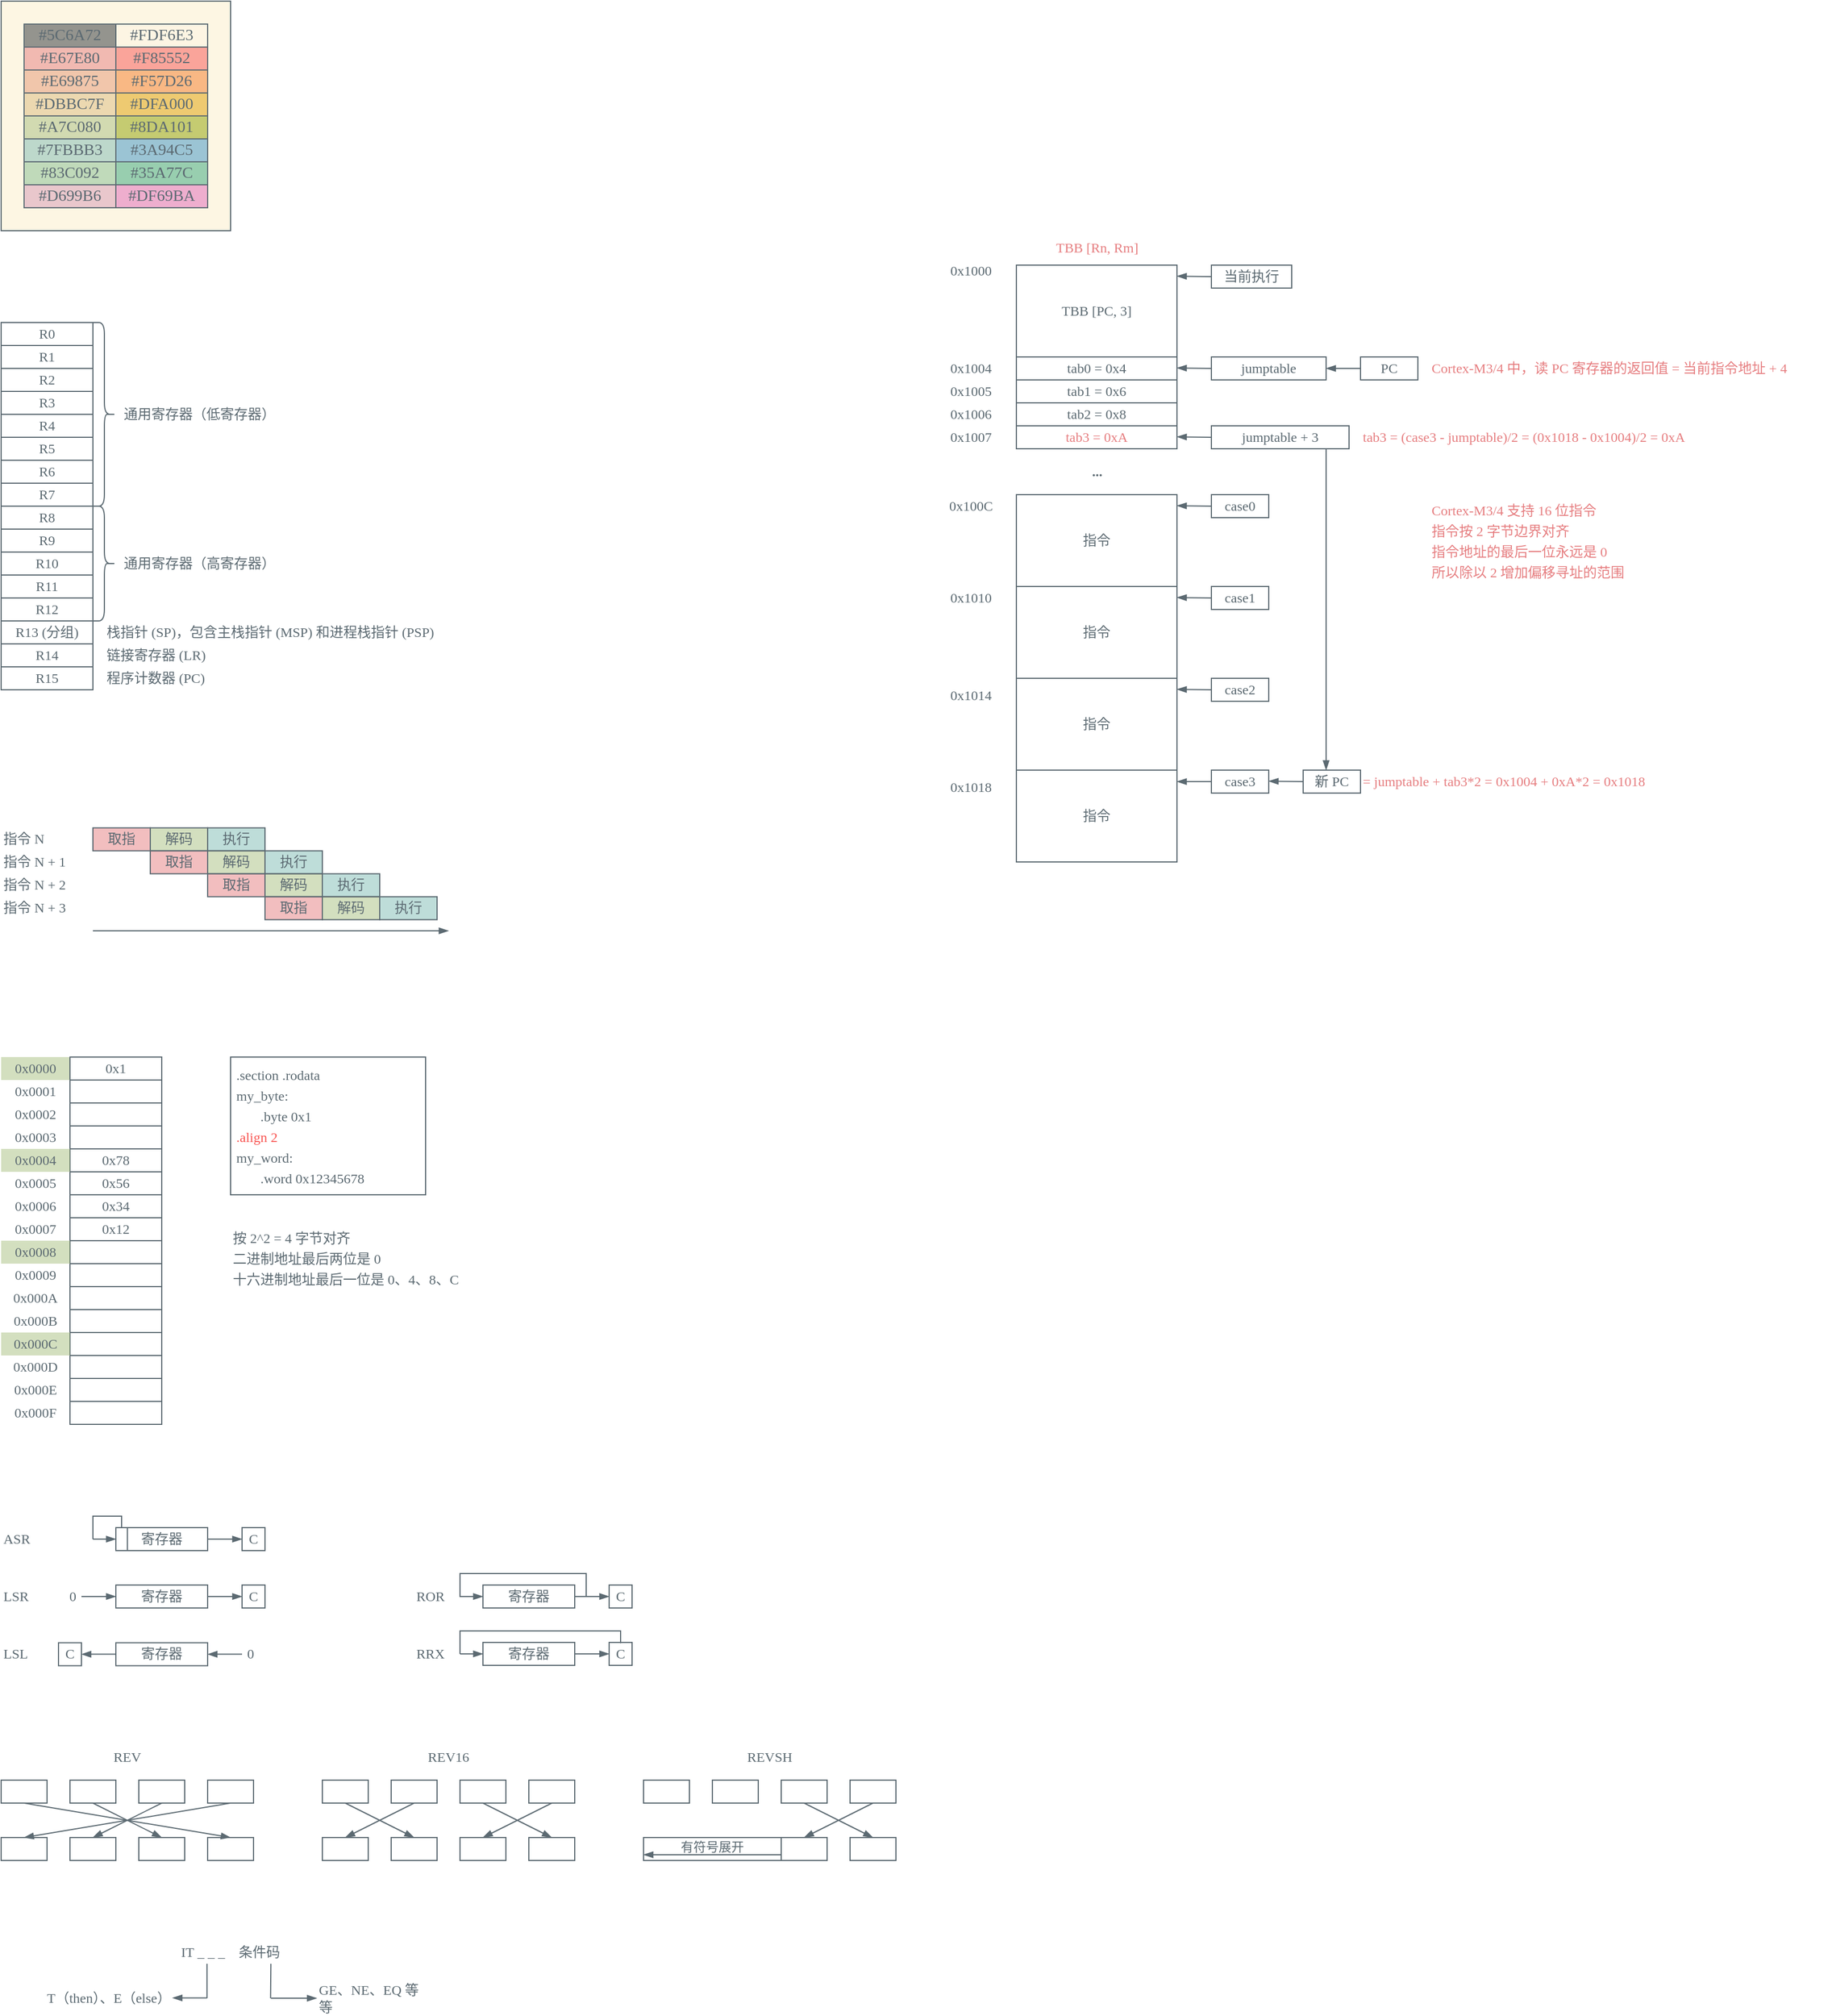 <mxfile version="28.2.5">
  <diagram name="Page-1" id="5N1QG-RuHGxLHV1p5bVp">
    <mxGraphModel dx="1426" dy="1007" grid="1" gridSize="10" guides="1" tooltips="1" connect="1" arrows="1" fold="1" page="1" pageScale="1" pageWidth="850" pageHeight="1100" math="0" shadow="0" adaptiveColors="none">
      <root>
        <mxCell id="0" />
        <mxCell id="1" parent="0" />
        <mxCell id="ytIPeGB8zy7AAXnz2NpN-153" value="&lt;span style=&quot;text-wrap-mode: nowrap;&quot;&gt;0x0000&lt;/span&gt;" style="rounded=0;whiteSpace=wrap;html=1;strokeWidth=1;fillColor=#A7C080;strokeColor=none;fontColor=light-dark(#5C6A72,#C1C1C1);fillOpacity=50;labelBackgroundColor=none;gradientColor=none;fontFamily=LXGW WenKai Mono Medium;" parent="1" vertex="1">
          <mxGeometry x="40" y="960" width="60" height="20" as="geometry" />
        </mxCell>
        <mxCell id="_h1I3Aajhg1Jc9n4SGuM-1" value="R0" style="rounded=0;whiteSpace=wrap;html=1;strokeWidth=1;fillColor=none;strokeColor=#5C6A72;fontColor=light-dark(#5C6A72,#FDF6E3);fillOpacity=50;fontFamily=LXGW WenKai Mono Medium;" parent="1" vertex="1">
          <mxGeometry x="40" y="320" width="80" height="20" as="geometry" />
        </mxCell>
        <mxCell id="_h1I3Aajhg1Jc9n4SGuM-3" value="R1" style="rounded=0;whiteSpace=wrap;html=1;strokeWidth=1;fillColor=none;strokeColor=#5C6A72;fontColor=light-dark(#5C6A72,#FDF6E3);fillOpacity=50;fontFamily=LXGW WenKai Mono Medium;" parent="1" vertex="1">
          <mxGeometry x="40" y="340" width="80" height="20" as="geometry" />
        </mxCell>
        <mxCell id="_h1I3Aajhg1Jc9n4SGuM-4" value="R2" style="rounded=0;whiteSpace=wrap;html=1;strokeWidth=1;fillColor=none;strokeColor=#5C6A72;fontColor=light-dark(#5C6A72,#FDF6E3);fillOpacity=50;fontFamily=LXGW WenKai Mono Medium;" parent="1" vertex="1">
          <mxGeometry x="40" y="360" width="80" height="20" as="geometry" />
        </mxCell>
        <mxCell id="_h1I3Aajhg1Jc9n4SGuM-5" value="R3" style="rounded=0;whiteSpace=wrap;html=1;strokeWidth=1;fillColor=none;strokeColor=#5C6A72;fontColor=light-dark(#5C6A72,#FDF6E3);fillOpacity=50;fontFamily=LXGW WenKai Mono Medium;" parent="1" vertex="1">
          <mxGeometry x="40" y="380" width="80" height="20" as="geometry" />
        </mxCell>
        <mxCell id="_h1I3Aajhg1Jc9n4SGuM-6" value="R4" style="rounded=0;whiteSpace=wrap;html=1;strokeWidth=1;fillColor=none;strokeColor=#5C6A72;fontColor=light-dark(#5C6A72,#FDF6E3);fillOpacity=50;fontFamily=LXGW WenKai Mono Medium;" parent="1" vertex="1">
          <mxGeometry x="40" y="400" width="80" height="20" as="geometry" />
        </mxCell>
        <mxCell id="_h1I3Aajhg1Jc9n4SGuM-7" value="R5" style="rounded=0;whiteSpace=wrap;html=1;strokeWidth=1;fillColor=none;strokeColor=#5C6A72;fontColor=light-dark(#5C6A72,#FDF6E3);fillOpacity=50;fontFamily=LXGW WenKai Mono Medium;" parent="1" vertex="1">
          <mxGeometry x="40" y="420" width="80" height="20" as="geometry" />
        </mxCell>
        <mxCell id="_h1I3Aajhg1Jc9n4SGuM-8" value="R6" style="rounded=0;whiteSpace=wrap;html=1;strokeWidth=1;fillColor=none;strokeColor=#5C6A72;fontColor=light-dark(#5C6A72,#FDF6E3);fillOpacity=50;fontFamily=LXGW WenKai Mono Medium;" parent="1" vertex="1">
          <mxGeometry x="40" y="440" width="80" height="20" as="geometry" />
        </mxCell>
        <mxCell id="_h1I3Aajhg1Jc9n4SGuM-9" value="R7" style="rounded=0;whiteSpace=wrap;html=1;strokeWidth=1;fillColor=none;strokeColor=#5C6A72;fontColor=light-dark(#5C6A72,#FDF6E3);fillOpacity=50;fontFamily=LXGW WenKai Mono Medium;" parent="1" vertex="1">
          <mxGeometry x="40" y="460" width="80" height="20" as="geometry" />
        </mxCell>
        <mxCell id="_h1I3Aajhg1Jc9n4SGuM-10" value="R8" style="rounded=0;whiteSpace=wrap;html=1;strokeWidth=1;fillColor=none;strokeColor=#5C6A72;fontColor=light-dark(#5C6A72,#FDF6E3);fillOpacity=50;fontFamily=LXGW WenKai Mono Medium;" parent="1" vertex="1">
          <mxGeometry x="40" y="480" width="80" height="20" as="geometry" />
        </mxCell>
        <mxCell id="_h1I3Aajhg1Jc9n4SGuM-11" value="R9" style="rounded=0;whiteSpace=wrap;html=1;strokeWidth=1;fillColor=none;strokeColor=#5C6A72;fontColor=light-dark(#5C6A72,#FDF6E3);fillOpacity=50;fontFamily=LXGW WenKai Mono Medium;" parent="1" vertex="1">
          <mxGeometry x="40" y="500" width="80" height="20" as="geometry" />
        </mxCell>
        <mxCell id="_h1I3Aajhg1Jc9n4SGuM-12" value="R10" style="rounded=0;whiteSpace=wrap;html=1;strokeWidth=1;fillColor=none;strokeColor=#5C6A72;fontColor=light-dark(#5C6A72,#FDF6E3);fillOpacity=50;fontFamily=LXGW WenKai Mono Medium;" parent="1" vertex="1">
          <mxGeometry x="40" y="520" width="80" height="20" as="geometry" />
        </mxCell>
        <mxCell id="_h1I3Aajhg1Jc9n4SGuM-13" value="R11" style="rounded=0;whiteSpace=wrap;html=1;strokeWidth=1;fillColor=none;strokeColor=#5C6A72;fontColor=light-dark(#5C6A72,#FDF6E3);fillOpacity=50;fontFamily=LXGW WenKai Mono Medium;" parent="1" vertex="1">
          <mxGeometry x="40" y="540" width="80" height="20" as="geometry" />
        </mxCell>
        <mxCell id="_h1I3Aajhg1Jc9n4SGuM-14" value="R12" style="rounded=0;whiteSpace=wrap;html=1;strokeWidth=1;fillColor=none;strokeColor=#5C6A72;fontColor=light-dark(#5C6A72,#FDF6E3);fillOpacity=50;fontFamily=LXGW WenKai Mono Medium;" parent="1" vertex="1">
          <mxGeometry x="40" y="560" width="80" height="20" as="geometry" />
        </mxCell>
        <mxCell id="_h1I3Aajhg1Jc9n4SGuM-15" value="R13 (分组)" style="rounded=0;whiteSpace=wrap;html=1;strokeWidth=1;fillColor=none;strokeColor=#5C6A72;fontColor=light-dark(#5C6A72,#FDF6E3);fillOpacity=50;fontFamily=LXGW WenKai Mono Medium;" parent="1" vertex="1">
          <mxGeometry x="40" y="580" width="80" height="20" as="geometry" />
        </mxCell>
        <mxCell id="_h1I3Aajhg1Jc9n4SGuM-16" value="R14" style="rounded=0;whiteSpace=wrap;html=1;strokeWidth=1;fillColor=none;strokeColor=#5C6A72;fontColor=light-dark(#5C6A72,#FDF6E3);fillOpacity=50;fontFamily=LXGW WenKai Mono Medium;" parent="1" vertex="1">
          <mxGeometry x="40" y="600" width="80" height="20" as="geometry" />
        </mxCell>
        <mxCell id="_h1I3Aajhg1Jc9n4SGuM-17" value="R15" style="rounded=0;whiteSpace=wrap;html=1;strokeWidth=1;fillColor=none;strokeColor=#5C6A72;fontColor=light-dark(#5C6A72,#FDF6E3);fillOpacity=50;fontFamily=LXGW WenKai Mono Medium;" parent="1" vertex="1">
          <mxGeometry x="40" y="620" width="80" height="20" as="geometry" />
        </mxCell>
        <mxCell id="_h1I3Aajhg1Jc9n4SGuM-26" value="" style="shape=curlyBracket;whiteSpace=wrap;html=1;rounded=1;flipH=1;labelPosition=right;verticalLabelPosition=middle;align=left;verticalAlign=middle;strokeColor=#5C6A72;fontColor=light-dark(#5C6A72,#FDF6E3);fontFamily=LXGW WenKai Mono Medium;fillColor=none;" parent="1" vertex="1">
          <mxGeometry x="120" y="320" width="20" height="160" as="geometry" />
        </mxCell>
        <mxCell id="_h1I3Aajhg1Jc9n4SGuM-27" value="" style="shape=curlyBracket;whiteSpace=wrap;html=1;rounded=1;flipH=1;labelPosition=right;verticalLabelPosition=middle;align=left;verticalAlign=middle;strokeColor=#5C6A72;fontColor=light-dark(#5C6A72,#FDF6E3);fontFamily=LXGW WenKai Mono Medium;fillColor=none;" parent="1" vertex="1">
          <mxGeometry x="120" y="480" width="20" height="100" as="geometry" />
        </mxCell>
        <mxCell id="s1HK-6aSNNE_e3do8wEK-1" value="0x1" style="rounded=0;whiteSpace=wrap;html=1;strokeWidth=1;fillColor=none;strokeColor=#5C6A72;fontColor=light-dark(#5C6A72,#C1C1C1);fillOpacity=50;labelBackgroundColor=none;fontFamily=LXGW WenKai Mono Medium;" parent="1" vertex="1">
          <mxGeometry x="100" y="960" width="80" height="20" as="geometry" />
        </mxCell>
        <mxCell id="s1HK-6aSNNE_e3do8wEK-2" value="" style="rounded=0;whiteSpace=wrap;html=1;strokeWidth=1;fillColor=none;strokeColor=#5C6A72;fontColor=light-dark(#5C6A72,#C1C1C1);fillOpacity=50;labelBackgroundColor=none;fontFamily=LXGW WenKai Mono Medium;" parent="1" vertex="1">
          <mxGeometry x="100" y="980" width="80" height="20" as="geometry" />
        </mxCell>
        <mxCell id="s1HK-6aSNNE_e3do8wEK-3" value="" style="rounded=0;whiteSpace=wrap;html=1;strokeWidth=1;fillColor=none;strokeColor=#5C6A72;fontColor=light-dark(#5C6A72,#C1C1C1);fillOpacity=50;labelBackgroundColor=none;fontFamily=LXGW WenKai Mono Medium;" parent="1" vertex="1">
          <mxGeometry x="100" y="1000" width="80" height="20" as="geometry" />
        </mxCell>
        <mxCell id="s1HK-6aSNNE_e3do8wEK-4" value="" style="rounded=0;whiteSpace=wrap;html=1;strokeWidth=1;fillColor=none;strokeColor=#5C6A72;fontColor=light-dark(#5C6A72,#C1C1C1);fillOpacity=50;labelBackgroundColor=none;fontFamily=LXGW WenKai Mono Medium;" parent="1" vertex="1">
          <mxGeometry x="100" y="1020" width="80" height="20" as="geometry" />
        </mxCell>
        <mxCell id="s1HK-6aSNNE_e3do8wEK-5" value="0x78" style="rounded=0;whiteSpace=wrap;html=1;strokeWidth=1;fillColor=none;strokeColor=#5C6A72;fontColor=light-dark(#5C6A72,#C1C1C1);fillOpacity=50;labelBackgroundColor=none;fontFamily=LXGW WenKai Mono Medium;" parent="1" vertex="1">
          <mxGeometry x="100" y="1040" width="80" height="20" as="geometry" />
        </mxCell>
        <mxCell id="s1HK-6aSNNE_e3do8wEK-6" value="0x56" style="rounded=0;whiteSpace=wrap;html=1;strokeWidth=1;fillColor=none;strokeColor=#5C6A72;fontColor=light-dark(#5C6A72,#C1C1C1);fillOpacity=50;labelBackgroundColor=none;fontFamily=LXGW WenKai Mono Medium;" parent="1" vertex="1">
          <mxGeometry x="100" y="1060" width="80" height="20" as="geometry" />
        </mxCell>
        <mxCell id="s1HK-6aSNNE_e3do8wEK-7" value="0x34" style="rounded=0;whiteSpace=wrap;html=1;strokeWidth=1;fillColor=none;strokeColor=#5C6A72;fontColor=light-dark(#5C6A72,#C1C1C1);fillOpacity=50;labelBackgroundColor=none;fontFamily=LXGW WenKai Mono Medium;" parent="1" vertex="1">
          <mxGeometry x="100" y="1080" width="80" height="20" as="geometry" />
        </mxCell>
        <mxCell id="s1HK-6aSNNE_e3do8wEK-21" value="&lt;div style=&quot;line-height: 150%;&quot;&gt;&lt;div&gt;&lt;font face=&quot;LXGW WenKai Mono Medium&quot;&gt;&lt;span style=&quot;background-color: transparent;&quot; class=&quot;token directive property&quot;&gt;&amp;nbsp;.section&lt;/span&gt;&lt;span style=&quot;background-color: transparent;&quot;&gt; .rodata&lt;/span&gt;&lt;br&gt;&lt;/font&gt;&lt;/div&gt;&lt;div&gt;&lt;span style=&quot;background-color: transparent; color: light-dark(rgb(92, 106, 114), rgb(193, 193, 193));&quot;&gt;&amp;nbsp;my_byte:&lt;/span&gt;&lt;/div&gt;&lt;div&gt;&lt;span class=&quot;token comment&quot;&gt;&lt;div class=&quot;chroma&quot; tabindex=&quot;0&quot;&gt;&lt;code class=&quot;language-asm&quot; data-lang=&quot;asm&quot;&gt;&lt;span style=&quot;font-family: &amp;quot;LXGW WenKai Mono Medium&amp;quot;;&quot; class=&quot;line&quot;&gt;&lt;span class=&quot;cl&quot;&gt;&lt;span class=&quot;na&quot;&gt;&amp;nbsp;&lt;span style=&quot;white-space: pre;&quot;&gt;&#x9;&lt;/span&gt;.byte&lt;/span&gt; 0x&lt;span class=&quot;mi&quot;&gt;1&lt;/span&gt;&lt;/span&gt;&lt;/span&gt;&lt;/code&gt;&lt;/div&gt;&lt;div class=&quot;chroma&quot; tabindex=&quot;0&quot;&gt;&lt;code class=&quot;language-asm&quot; data-lang=&quot;asm&quot;&gt;&lt;font face=&quot;LXGW WenKai Mono Medium&quot;&gt;&lt;span class=&quot;line&quot;&gt;&lt;span class=&quot;cl&quot;&gt;&amp;nbsp;&lt;font style=&quot;color: rgb(248, 85, 82);&quot;&gt;.align 2&lt;/font&gt;&lt;/span&gt;&lt;/span&gt;&lt;/font&gt;&lt;/code&gt;&lt;/div&gt;&lt;div class=&quot;chroma&quot; tabindex=&quot;0&quot;&gt;&lt;code class=&quot;language-asm&quot; data-lang=&quot;asm&quot;&gt;&lt;span class=&quot;line&quot;&gt;&lt;span class=&quot;cl&quot;&gt;&lt;font face=&quot;LXGW WenKai Mono Medium&quot;&gt;&lt;span class=&quot;nl&quot;&gt;&amp;nbsp;my_word:&lt;/span&gt;&lt;br&gt;&lt;/font&gt;&lt;/span&gt;&lt;/span&gt;&lt;span class=&quot;line&quot; style=&quot;font-family: &amp;quot;LXGW WenKai Mono Medium&amp;quot;;&quot;&gt;&lt;span class=&quot;cl&quot;&gt;      &lt;span class=&quot;na&quot;&gt;&lt;span style=&quot;white-space: pre;&quot;&gt;&#x9;&lt;/span&gt;.word&lt;/span&gt; &lt;span class=&quot;mi&quot;&gt;0x12345678&lt;/span&gt;&lt;/span&gt;&lt;/span&gt;&lt;/code&gt;&lt;/div&gt;&lt;/span&gt;&lt;/div&gt;&lt;/div&gt;" style="text;html=1;align=left;verticalAlign=middle;resizable=0;points=[];autosize=1;fontFamily=LXGW WenKai Mono Medium;fontSize=12;fillColor=none;fontColor=light-dark(#5C6A72,#C1C1C1);strokeColor=light-dark(#5C6A72,#959595);gradientColor=none;rounded=0;arcSize=3;labelBackgroundColor=none;" parent="1" vertex="1">
          <mxGeometry x="240" y="960" width="170" height="120" as="geometry" />
        </mxCell>
        <mxCell id="s1HK-6aSNNE_e3do8wEK-22" value="0x12" style="rounded=0;whiteSpace=wrap;html=1;strokeWidth=1;fillColor=none;strokeColor=#5C6A72;fontColor=light-dark(#5C6A72,#C1C1C1);fillOpacity=50;labelBackgroundColor=none;fontFamily=LXGW WenKai Mono Medium;" parent="1" vertex="1">
          <mxGeometry x="100" y="1100" width="80" height="20" as="geometry" />
        </mxCell>
        <mxCell id="s1HK-6aSNNE_e3do8wEK-23" value="" style="rounded=0;whiteSpace=wrap;html=1;strokeWidth=1;fillColor=none;strokeColor=#5C6A72;fontColor=light-dark(#5C6A72,#C1C1C1);fillOpacity=50;labelBackgroundColor=none;fontFamily=LXGW WenKai Mono Medium;" parent="1" vertex="1">
          <mxGeometry x="100" y="1120" width="80" height="20" as="geometry" />
        </mxCell>
        <mxCell id="s1HK-6aSNNE_e3do8wEK-26" value="" style="rounded=0;whiteSpace=wrap;html=1;strokeWidth=1;fillColor=none;strokeColor=#5C6A72;fontColor=light-dark(#5C6A72,#C1C1C1);fillOpacity=50;labelBackgroundColor=none;fontFamily=LXGW WenKai Mono Medium;" parent="1" vertex="1">
          <mxGeometry x="100" y="1140" width="80" height="20" as="geometry" />
        </mxCell>
        <mxCell id="s1HK-6aSNNE_e3do8wEK-27" value="" style="rounded=0;whiteSpace=wrap;html=1;strokeWidth=1;fillColor=none;strokeColor=#5C6A72;fontColor=light-dark(#5C6A72,#C1C1C1);fillOpacity=50;labelBackgroundColor=none;fontFamily=LXGW WenKai Mono Medium;" parent="1" vertex="1">
          <mxGeometry x="100" y="1160" width="80" height="20" as="geometry" />
        </mxCell>
        <mxCell id="s1HK-6aSNNE_e3do8wEK-28" value="" style="rounded=0;whiteSpace=wrap;html=1;strokeWidth=1;fillColor=none;strokeColor=#5C6A72;fontColor=light-dark(#5C6A72,#C1C1C1);fillOpacity=50;labelBackgroundColor=none;fontFamily=LXGW WenKai Mono Medium;" parent="1" vertex="1">
          <mxGeometry x="100" y="1180" width="80" height="20" as="geometry" />
        </mxCell>
        <mxCell id="s1HK-6aSNNE_e3do8wEK-32" value="" style="rounded=0;whiteSpace=wrap;html=1;strokeWidth=1;fillColor=none;strokeColor=#5C6A72;fontColor=light-dark(#5C6A72,#C1C1C1);fillOpacity=50;labelBackgroundColor=none;fontFamily=LXGW WenKai Mono Medium;" parent="1" vertex="1">
          <mxGeometry x="100" y="1200" width="80" height="20" as="geometry" />
        </mxCell>
        <mxCell id="s1HK-6aSNNE_e3do8wEK-33" value="" style="rounded=0;whiteSpace=wrap;html=1;strokeWidth=1;fillColor=none;strokeColor=#5C6A72;fontColor=light-dark(#5C6A72,#C1C1C1);fillOpacity=50;labelBackgroundColor=none;fontFamily=LXGW WenKai Mono Medium;" parent="1" vertex="1">
          <mxGeometry x="100" y="1220" width="80" height="20" as="geometry" />
        </mxCell>
        <mxCell id="s1HK-6aSNNE_e3do8wEK-34" value="" style="rounded=0;whiteSpace=wrap;html=1;strokeWidth=1;fillColor=none;strokeColor=#5C6A72;fontColor=light-dark(#5C6A72,#C1C1C1);fillOpacity=50;labelBackgroundColor=none;fontFamily=LXGW WenKai Mono Medium;" parent="1" vertex="1">
          <mxGeometry x="100" y="1240" width="80" height="20" as="geometry" />
        </mxCell>
        <mxCell id="s1HK-6aSNNE_e3do8wEK-38" value="" style="rounded=0;whiteSpace=wrap;html=1;strokeWidth=1;fillColor=none;strokeColor=#5C6A72;fontColor=light-dark(#5C6A72,#C1C1C1);fillOpacity=50;labelBackgroundColor=none;fontFamily=LXGW WenKai Mono Medium;" parent="1" vertex="1">
          <mxGeometry x="100" y="1260" width="80" height="20" as="geometry" />
        </mxCell>
        <mxCell id="s1HK-6aSNNE_e3do8wEK-49" value="&lt;div style=&quot;line-height: 150%;&quot;&gt;按 2^2 = 4 字节对齐&lt;div&gt;二进制地址最后两位是 0&lt;/div&gt;&lt;div&gt;十六进制地址最后一位是 0、4、8、C&lt;/div&gt;&lt;/div&gt;" style="text;html=1;align=left;verticalAlign=middle;resizable=0;points=[];autosize=1;strokeColor=none;fillColor=none;fontColor=light-dark(#5C6A72,#C1C1C1);imageHeight=24;labelBackgroundColor=none;fontFamily=LXGW WenKai Mono Medium;" parent="1" vertex="1">
          <mxGeometry x="240" y="1100" width="220" height="70" as="geometry" />
        </mxCell>
        <mxCell id="Y5k4C27kbIV8P3GDiavy-7" value="取指" style="rounded=0;whiteSpace=wrap;html=1;strokeWidth=1;fillColor=#E67E80;strokeColor=#5C6A72;perimeterSpacing=0;glass=0;shadow=0;fillStyle=solid;gradientColor=none;fillOpacity=50;fontColor=#5C6A72;fontFamily=LXGW WenKai Mono Medium;" parent="1" vertex="1">
          <mxGeometry x="120" y="760.3" width="50" height="20" as="geometry" />
        </mxCell>
        <mxCell id="Y5k4C27kbIV8P3GDiavy-8" value="执行" style="rounded=0;whiteSpace=wrap;html=1;strokeWidth=1;fillColor=#7FBBB3;strokeColor=#5C6A72;fontColor=#5C6A72;fillOpacity=50;fontFamily=LXGW WenKai Mono Medium;" parent="1" vertex="1">
          <mxGeometry x="220" y="760.3" width="50" height="20" as="geometry" />
        </mxCell>
        <mxCell id="Y5k4C27kbIV8P3GDiavy-9" value="&lt;font style=&quot;&quot;&gt;解码&lt;/font&gt;" style="rounded=0;whiteSpace=wrap;html=1;strokeWidth=1;fillColor=#A7C080;strokeColor=#5C6A72;fontColor=#5C6A72;fillOpacity=50;fontFamily=LXGW WenKai Mono Medium;" parent="1" vertex="1">
          <mxGeometry x="170" y="760.3" width="50" height="20" as="geometry" />
        </mxCell>
        <mxCell id="Y5k4C27kbIV8P3GDiavy-10" value="取指" style="rounded=0;whiteSpace=wrap;html=1;strokeWidth=1;fillColor=#E67E80;strokeColor=#5C6A72;perimeterSpacing=0;glass=0;shadow=0;fillStyle=solid;gradientColor=none;fillOpacity=50;fontColor=#5C6A72;fontFamily=LXGW WenKai Mono Medium;" parent="1" vertex="1">
          <mxGeometry x="170" y="780.3" width="50" height="20" as="geometry" />
        </mxCell>
        <mxCell id="Y5k4C27kbIV8P3GDiavy-11" value="执行" style="rounded=0;whiteSpace=wrap;html=1;strokeWidth=1;fillColor=#7FBBB3;strokeColor=#5C6A72;fontColor=#5C6A72;fillOpacity=50;fontFamily=LXGW WenKai Mono Medium;" parent="1" vertex="1">
          <mxGeometry x="270" y="780.3" width="50" height="20" as="geometry" />
        </mxCell>
        <mxCell id="Y5k4C27kbIV8P3GDiavy-12" value="&lt;font style=&quot;&quot;&gt;解码&lt;/font&gt;" style="rounded=0;whiteSpace=wrap;html=1;strokeWidth=1;fillColor=#A7C080;strokeColor=#5C6A72;fontColor=#5C6A72;fillOpacity=50;fontFamily=LXGW WenKai Mono Medium;" parent="1" vertex="1">
          <mxGeometry x="220" y="780.3" width="50" height="20" as="geometry" />
        </mxCell>
        <mxCell id="Y5k4C27kbIV8P3GDiavy-13" value="取指" style="rounded=0;whiteSpace=wrap;html=1;strokeWidth=1;fillColor=#E67E80;strokeColor=#5C6A72;perimeterSpacing=0;glass=0;shadow=0;fillStyle=solid;gradientColor=none;fillOpacity=50;fontColor=#5C6A72;fontFamily=LXGW WenKai Mono Medium;" parent="1" vertex="1">
          <mxGeometry x="220" y="800.3" width="50" height="20" as="geometry" />
        </mxCell>
        <mxCell id="Y5k4C27kbIV8P3GDiavy-14" value="执行" style="rounded=0;whiteSpace=wrap;html=1;strokeWidth=1;fillColor=#7FBBB3;strokeColor=#5C6A72;fontColor=#5C6A72;fillOpacity=50;fontFamily=LXGW WenKai Mono Medium;" parent="1" vertex="1">
          <mxGeometry x="320" y="800.3" width="50" height="20" as="geometry" />
        </mxCell>
        <mxCell id="Y5k4C27kbIV8P3GDiavy-15" value="&lt;font style=&quot;&quot;&gt;解码&lt;/font&gt;" style="rounded=0;whiteSpace=wrap;html=1;strokeWidth=1;fillColor=#A7C080;strokeColor=#5C6A72;fontColor=#5C6A72;fillOpacity=50;fontFamily=LXGW WenKai Mono Medium;" parent="1" vertex="1">
          <mxGeometry x="270" y="800.3" width="50" height="20" as="geometry" />
        </mxCell>
        <mxCell id="Y5k4C27kbIV8P3GDiavy-16" value="取指" style="rounded=0;whiteSpace=wrap;html=1;strokeWidth=1;fillColor=#E67E80;strokeColor=#5C6A72;perimeterSpacing=0;glass=0;shadow=0;fillStyle=solid;gradientColor=none;fillOpacity=50;fontColor=#5C6A72;fontFamily=LXGW WenKai Mono Medium;" parent="1" vertex="1">
          <mxGeometry x="270" y="820.3" width="50" height="20" as="geometry" />
        </mxCell>
        <mxCell id="Y5k4C27kbIV8P3GDiavy-17" value="执行" style="rounded=0;whiteSpace=wrap;html=1;strokeWidth=1;fillColor=#7FBBB3;strokeColor=#5C6A72;fontColor=#5C6A72;fillOpacity=50;fontFamily=LXGW WenKai Mono Medium;" parent="1" vertex="1">
          <mxGeometry x="370" y="820.3" width="50" height="20" as="geometry" />
        </mxCell>
        <mxCell id="Y5k4C27kbIV8P3GDiavy-18" value="&lt;font style=&quot;&quot;&gt;解码&lt;/font&gt;" style="rounded=0;whiteSpace=wrap;html=1;strokeWidth=1;fillColor=#A7C080;strokeColor=#5C6A72;fontColor=#5C6A72;fillOpacity=50;fontFamily=LXGW WenKai Mono Medium;" parent="1" vertex="1">
          <mxGeometry x="320" y="820.3" width="50" height="20" as="geometry" />
        </mxCell>
        <mxCell id="Y5k4C27kbIV8P3GDiavy-29" value="" style="endArrow=blockThin;html=1;rounded=0;endFill=1;strokeColor=#5C6A72;fontSize=14;fontFamily=LXGW WenKai Mono Medium;fontColor=#5C6A72;" parent="1" edge="1">
          <mxGeometry width="50" height="50" relative="1" as="geometry">
            <mxPoint x="120" y="850" as="sourcePoint" />
            <mxPoint x="430" y="850" as="targetPoint" />
          </mxGeometry>
        </mxCell>
        <mxCell id="7TX5ZdZKJF8qfDjDa7UC-1" value="" style="rounded=0;whiteSpace=wrap;html=1;strokeWidth=1;fillColor=#FDF6E3;strokeColor=#5C6A72;fontColor=light-dark(#2e3440, #c1c1c1);fillOpacity=100;fontFamily=LXGW WenKai Mono Medium;fillStyle=solid;fontStyle=0;fontSize=14;" parent="1" vertex="1">
          <mxGeometry x="40" y="40" width="200" height="200" as="geometry" />
        </mxCell>
        <mxCell id="7TX5ZdZKJF8qfDjDa7UC-2" value="&lt;font style=&quot;color: rgb(92, 106, 114);&quot;&gt;#E67E80&lt;/font&gt;" style="rounded=0;whiteSpace=wrap;html=1;strokeWidth=1;fillColor=#E67E80;strokeColor=#5C6A72;fontColor=light-dark(#2e3440, #c1c1c1);fillOpacity=50;fontFamily=LXGW WenKai Mono Medium;fillStyle=solid;fontStyle=0;fontSize=14;" parent="1" vertex="1">
          <mxGeometry x="60" y="80" width="80" height="20" as="geometry" />
        </mxCell>
        <mxCell id="7TX5ZdZKJF8qfDjDa7UC-3" value="&lt;font style=&quot;color: rgb(92, 106, 114);&quot;&gt;#E69875&lt;/font&gt;" style="rounded=0;whiteSpace=wrap;html=1;strokeWidth=1;fillColor=#E69875;strokeColor=#5C6A72;fontColor=light-dark(#2e3440, #c1c1c1);fillOpacity=50;fontFamily=LXGW WenKai Mono Medium;fillStyle=solid;fontStyle=0;fontSize=14;" parent="1" vertex="1">
          <mxGeometry x="60" y="100" width="80" height="20" as="geometry" />
        </mxCell>
        <mxCell id="7TX5ZdZKJF8qfDjDa7UC-4" value="&lt;font style=&quot;color: rgb(92, 106, 114);&quot;&gt;#DBBC7F&lt;/font&gt;" style="rounded=0;whiteSpace=wrap;html=1;strokeWidth=1;fillColor=#DBBC7F;strokeColor=#5C6A72;fontColor=light-dark(#2e3440, #c1c1c1);fillOpacity=50;fontFamily=LXGW WenKai Mono Medium;fillStyle=solid;fontStyle=0;fontSize=14;" parent="1" vertex="1">
          <mxGeometry x="60" y="120" width="80" height="20" as="geometry" />
        </mxCell>
        <mxCell id="7TX5ZdZKJF8qfDjDa7UC-5" value="&lt;font style=&quot;color: rgb(92, 106, 114);&quot;&gt;#A7C080&lt;/font&gt;" style="rounded=0;whiteSpace=wrap;html=1;strokeWidth=1;fillColor=#A7C080;strokeColor=#5C6A72;fontColor=light-dark(#2e3440, #c1c1c1);fillOpacity=50;fontFamily=LXGW WenKai Mono Medium;fillStyle=solid;fontStyle=0;fontSize=14;" parent="1" vertex="1">
          <mxGeometry x="60" y="140" width="80" height="20" as="geometry" />
        </mxCell>
        <mxCell id="7TX5ZdZKJF8qfDjDa7UC-6" value="&lt;font style=&quot;color: rgb(92, 106, 114);&quot;&gt;#7FBBB3&lt;/font&gt;" style="rounded=0;whiteSpace=wrap;html=1;strokeWidth=1;fillColor=#7FBBB3;strokeColor=#5C6A72;fontColor=light-dark(#2e3440, #c1c1c1);fillOpacity=50;fontFamily=LXGW WenKai Mono Medium;fillStyle=solid;fontStyle=0;fontSize=14;" parent="1" vertex="1">
          <mxGeometry x="60" y="160" width="80" height="20" as="geometry" />
        </mxCell>
        <mxCell id="7TX5ZdZKJF8qfDjDa7UC-7" value="&lt;font style=&quot;color: rgb(92, 106, 114);&quot;&gt;#83C092&lt;/font&gt;" style="rounded=0;whiteSpace=wrap;html=1;strokeWidth=1;fillColor=#83C092;strokeColor=#5C6A72;fontColor=light-dark(#2e3440, #c1c1c1);fillOpacity=50;fontFamily=LXGW WenKai Mono Medium;fillStyle=solid;fontStyle=0;fontSize=14;" parent="1" vertex="1">
          <mxGeometry x="60" y="180" width="80" height="20" as="geometry" />
        </mxCell>
        <mxCell id="7TX5ZdZKJF8qfDjDa7UC-8" value="&lt;font style=&quot;color: rgb(92, 106, 114);&quot;&gt;#D699B6&lt;/font&gt;" style="rounded=0;whiteSpace=wrap;html=1;strokeWidth=1;fillColor=#D699B6;strokeColor=#5C6A72;fontColor=light-dark(#2e3440, #c1c1c1);fillOpacity=50;fontFamily=LXGW WenKai Mono Medium;fillStyle=solid;fontStyle=0;fontSize=14;" parent="1" vertex="1">
          <mxGeometry x="60" y="200" width="80" height="20" as="geometry" />
        </mxCell>
        <mxCell id="7TX5ZdZKJF8qfDjDa7UC-9" value="&lt;font style=&quot;color: rgb(92, 106, 114);&quot;&gt;#F85552&lt;/font&gt;" style="rounded=0;whiteSpace=wrap;html=1;strokeWidth=1;fillColor=#F85552;strokeColor=#5C6A72;fontColor=light-dark(#2e3440, #c1c1c1);fillOpacity=50;fontFamily=LXGW WenKai Mono Medium;fillStyle=solid;fontStyle=0;fontSize=14;" parent="1" vertex="1">
          <mxGeometry x="140" y="80" width="80" height="20" as="geometry" />
        </mxCell>
        <mxCell id="7TX5ZdZKJF8qfDjDa7UC-10" value="&lt;font style=&quot;color: rgb(92, 106, 114);&quot;&gt;#F57D26&lt;/font&gt;" style="rounded=0;whiteSpace=wrap;html=1;strokeWidth=1;fillColor=#F57D26;strokeColor=#5C6A72;fontColor=light-dark(#2e3440, #c1c1c1);fillOpacity=50;fontFamily=LXGW WenKai Mono Medium;fillStyle=solid;fontStyle=0;fontSize=14;" parent="1" vertex="1">
          <mxGeometry x="140" y="100" width="80" height="20" as="geometry" />
        </mxCell>
        <mxCell id="7TX5ZdZKJF8qfDjDa7UC-11" value="&lt;font style=&quot;color: rgb(92, 106, 114);&quot;&gt;#DFA000&lt;/font&gt;" style="rounded=0;whiteSpace=wrap;html=1;strokeWidth=1;fillColor=#DFA000;strokeColor=#5C6A72;fontColor=light-dark(#2e3440, #c1c1c1);fillOpacity=50;fontFamily=LXGW WenKai Mono Medium;fillStyle=solid;fontStyle=0;fontSize=14;" parent="1" vertex="1">
          <mxGeometry x="140" y="120" width="80" height="20" as="geometry" />
        </mxCell>
        <mxCell id="7TX5ZdZKJF8qfDjDa7UC-12" value="&lt;font style=&quot;color: rgb(92, 106, 114);&quot;&gt;#8DA101&lt;/font&gt;" style="rounded=0;whiteSpace=wrap;html=1;strokeWidth=1;fillColor=#8DA101;strokeColor=#5C6A72;fontColor=light-dark(#2e3440, #c1c1c1);fillOpacity=50;fontFamily=LXGW WenKai Mono Medium;fillStyle=solid;fontStyle=0;fontSize=14;" parent="1" vertex="1">
          <mxGeometry x="140" y="140" width="80" height="20" as="geometry" />
        </mxCell>
        <mxCell id="7TX5ZdZKJF8qfDjDa7UC-13" value="&lt;font style=&quot;color: rgb(92, 106, 114);&quot;&gt;#3A94C5&lt;/font&gt;" style="rounded=0;whiteSpace=wrap;html=1;strokeWidth=1;fillColor=#3A94C5;strokeColor=#5C6A72;fontColor=light-dark(#2e3440, #c1c1c1);fillOpacity=50;fontFamily=LXGW WenKai Mono Medium;fillStyle=solid;fontStyle=0;fontSize=14;" parent="1" vertex="1">
          <mxGeometry x="140" y="160" width="80" height="20" as="geometry" />
        </mxCell>
        <mxCell id="7TX5ZdZKJF8qfDjDa7UC-14" value="&lt;font style=&quot;color: rgb(92, 106, 114);&quot;&gt;#35A77C&lt;/font&gt;" style="rounded=0;whiteSpace=wrap;html=1;strokeWidth=1;fillColor=#35A77C;strokeColor=#5C6A72;fontColor=light-dark(#2e3440, #c1c1c1);fillOpacity=50;fontFamily=LXGW WenKai Mono Medium;fillStyle=solid;fontStyle=0;fontSize=14;" parent="1" vertex="1">
          <mxGeometry x="140" y="180" width="80" height="20" as="geometry" />
        </mxCell>
        <mxCell id="7TX5ZdZKJF8qfDjDa7UC-15" value="&lt;font style=&quot;color: rgb(92, 106, 114);&quot;&gt;#DF69BA&lt;/font&gt;" style="rounded=0;whiteSpace=wrap;html=1;strokeWidth=1;fillColor=#DF69BA;strokeColor=#5C6A72;fontColor=light-dark(#2e3440, #c1c1c1);fillOpacity=50;fontFamily=LXGW WenKai Mono Medium;fillStyle=solid;fontStyle=0;fontSize=14;" parent="1" vertex="1">
          <mxGeometry x="140" y="200" width="80" height="20" as="geometry" />
        </mxCell>
        <mxCell id="7TX5ZdZKJF8qfDjDa7UC-16" value="&lt;font style=&quot;color: rgb(92, 106, 114);&quot;&gt;#5C6A72&lt;/font&gt;" style="rounded=0;whiteSpace=wrap;html=1;strokeWidth=1;fillColor=#2D353B;strokeColor=#5C6A72;fontColor=light-dark(#2e3440, #c1c1c1);fillOpacity=50;fontFamily=LXGW WenKai Mono Medium;fillStyle=solid;fontStyle=0;fontSize=14;" parent="1" vertex="1">
          <mxGeometry x="60" y="60" width="80" height="20" as="geometry" />
        </mxCell>
        <mxCell id="7TX5ZdZKJF8qfDjDa7UC-17" value="&lt;font style=&quot;color: rgb(92, 106, 114);&quot;&gt;#FDF6E3&lt;/font&gt;" style="rounded=0;whiteSpace=wrap;html=1;strokeWidth=1;fillColor=#FDF6E3;strokeColor=#5C6A72;fontColor=light-dark(#2e3440, #c1c1c1);fillOpacity=50;fontFamily=LXGW WenKai Mono Medium;fillStyle=solid;fontStyle=0;fontSize=14;" parent="1" vertex="1">
          <mxGeometry x="140" y="60" width="80" height="20" as="geometry" />
        </mxCell>
        <mxCell id="IfgeBhLZ9KpPOW84LpC1-7" value="&lt;span style=&quot;text-wrap-mode: nowrap;&quot;&gt;程序计数器 (PC)&lt;/span&gt;" style="rounded=0;whiteSpace=wrap;html=1;strokeWidth=1;fillColor=none;strokeColor=none;fontColor=light-dark(#5C6A72,#FDF6E3);fillOpacity=50;fontFamily=LXGW WenKai Mono Medium;align=left;" parent="1" vertex="1">
          <mxGeometry x="130" y="620" width="110" height="20" as="geometry" />
        </mxCell>
        <mxCell id="IfgeBhLZ9KpPOW84LpC1-8" value="&lt;span style=&quot;text-wrap-mode: nowrap;&quot;&gt;链接寄存器 (LR)&lt;/span&gt;" style="rounded=0;whiteSpace=wrap;html=1;strokeWidth=1;fillColor=none;strokeColor=none;fontColor=light-dark(#5C6A72,#FDF6E3);fillOpacity=50;fontFamily=LXGW WenKai Mono Medium;align=left;" parent="1" vertex="1">
          <mxGeometry x="130" y="600" width="110" height="20" as="geometry" />
        </mxCell>
        <mxCell id="IfgeBhLZ9KpPOW84LpC1-9" value="&lt;span style=&quot;text-wrap-mode: nowrap;&quot;&gt;栈指针 (SP)，包含主栈指针 (MSP) 和进程栈指针 (PSP)&lt;/span&gt;" style="rounded=0;whiteSpace=wrap;html=1;strokeWidth=1;fillColor=none;strokeColor=none;fontColor=light-dark(#5C6A72,#FDF6E3);fillOpacity=50;fontFamily=LXGW WenKai Mono Medium;align=left;" parent="1" vertex="1">
          <mxGeometry x="130" y="580" width="320" height="20" as="geometry" />
        </mxCell>
        <mxCell id="IfgeBhLZ9KpPOW84LpC1-10" value="&lt;span style=&quot;text-wrap-mode: nowrap;&quot;&gt;通用寄存器（高寄存器）&lt;/span&gt;" style="rounded=0;whiteSpace=wrap;html=1;strokeWidth=1;fillColor=none;strokeColor=none;fontColor=light-dark(#5C6A72,#FDF6E3);fillOpacity=50;fontFamily=LXGW WenKai Mono Medium;align=left;" parent="1" vertex="1">
          <mxGeometry x="145" y="520" width="155" height="20" as="geometry" />
        </mxCell>
        <mxCell id="IfgeBhLZ9KpPOW84LpC1-11" value="&lt;span style=&quot;text-wrap-mode: nowrap;&quot;&gt;通用寄存器（低寄存器）&lt;/span&gt;" style="rounded=0;whiteSpace=wrap;html=1;strokeWidth=1;fillColor=none;strokeColor=none;fontColor=light-dark(#5C6A72,#FDF6E3);fillOpacity=50;fontFamily=LXGW WenKai Mono Medium;align=left;" parent="1" vertex="1">
          <mxGeometry x="145" y="390" width="155" height="20" as="geometry" />
        </mxCell>
        <mxCell id="IfgeBhLZ9KpPOW84LpC1-12" value="&lt;span style=&quot;text-align: center; text-wrap-mode: nowrap;&quot;&gt;指令 N&lt;/span&gt;" style="rounded=0;whiteSpace=wrap;html=1;strokeWidth=1;fillColor=none;strokeColor=none;fontColor=light-dark(#5C6A72,#FDF6E3);fillOpacity=50;fontFamily=LXGW WenKai Mono Medium;align=left;" parent="1" vertex="1">
          <mxGeometry x="40" y="759.7" width="80" height="20" as="geometry" />
        </mxCell>
        <mxCell id="IfgeBhLZ9KpPOW84LpC1-13" value="&lt;span style=&quot;text-align: center; text-wrap-mode: nowrap;&quot;&gt;指令 N + 1&lt;/span&gt;" style="rounded=0;whiteSpace=wrap;html=1;strokeWidth=1;fillColor=none;strokeColor=none;fontColor=light-dark(#5C6A72,#FDF6E3);fillOpacity=50;fontFamily=LXGW WenKai Mono Medium;align=left;" parent="1" vertex="1">
          <mxGeometry x="40" y="780" width="80" height="20" as="geometry" />
        </mxCell>
        <mxCell id="IfgeBhLZ9KpPOW84LpC1-14" value="&lt;span style=&quot;text-align: center; text-wrap-mode: nowrap;&quot;&gt;指令 N + 2&lt;/span&gt;" style="rounded=0;whiteSpace=wrap;html=1;strokeWidth=1;fillColor=none;strokeColor=none;fontColor=light-dark(#5C6A72,#FDF6E3);fillOpacity=50;fontFamily=LXGW WenKai Mono Medium;align=left;" parent="1" vertex="1">
          <mxGeometry x="40" y="800" width="80" height="20" as="geometry" />
        </mxCell>
        <mxCell id="IfgeBhLZ9KpPOW84LpC1-15" value="&lt;span style=&quot;text-align: center; text-wrap-mode: nowrap;&quot;&gt;指令 N + 3&lt;/span&gt;" style="rounded=0;whiteSpace=wrap;html=1;strokeWidth=1;fillColor=none;strokeColor=none;fontColor=light-dark(#5C6A72,#FDF6E3);fillOpacity=50;fontFamily=LXGW WenKai Mono Medium;align=left;" parent="1" vertex="1">
          <mxGeometry x="40" y="820" width="80" height="20" as="geometry" />
        </mxCell>
        <mxCell id="IfgeBhLZ9KpPOW84LpC1-17" value="&lt;span style=&quot;text-wrap-mode: nowrap;&quot;&gt;0x0001&lt;/span&gt;" style="rounded=0;whiteSpace=wrap;html=1;strokeWidth=1;fillColor=none;strokeColor=none;fontColor=light-dark(#5C6A72,#C1C1C1);fillOpacity=50;labelBackgroundColor=none;gradientColor=none;fontFamily=LXGW WenKai Mono Medium;" parent="1" vertex="1">
          <mxGeometry x="40" y="980" width="60" height="20" as="geometry" />
        </mxCell>
        <mxCell id="IfgeBhLZ9KpPOW84LpC1-18" value="&lt;span style=&quot;text-wrap-mode: nowrap;&quot;&gt;0x0002&lt;/span&gt;" style="rounded=0;whiteSpace=wrap;html=1;strokeWidth=1;fillColor=none;strokeColor=none;fontColor=light-dark(#5C6A72,#C1C1C1);fillOpacity=50;labelBackgroundColor=none;gradientColor=none;fontFamily=LXGW WenKai Mono Medium;" parent="1" vertex="1">
          <mxGeometry x="40" y="1000" width="60" height="20" as="geometry" />
        </mxCell>
        <mxCell id="IfgeBhLZ9KpPOW84LpC1-19" value="&lt;span style=&quot;text-wrap-mode: nowrap;&quot;&gt;0x0003&lt;/span&gt;" style="rounded=0;whiteSpace=wrap;html=1;strokeWidth=1;fillColor=none;strokeColor=none;fontColor=light-dark(#5C6A72,#C1C1C1);fillOpacity=50;labelBackgroundColor=none;gradientColor=none;fontFamily=LXGW WenKai Mono Medium;" parent="1" vertex="1">
          <mxGeometry x="40" y="1020" width="60" height="20" as="geometry" />
        </mxCell>
        <mxCell id="IfgeBhLZ9KpPOW84LpC1-20" value="&lt;span style=&quot;text-wrap-mode: nowrap;&quot;&gt;0x0004&lt;/span&gt;" style="rounded=0;whiteSpace=wrap;html=1;strokeWidth=1;fillColor=#A7C080;strokeColor=none;fontColor=light-dark(#5C6A72,#C1C1C1);fillOpacity=50;labelBackgroundColor=none;gradientColor=none;fontFamily=LXGW WenKai Mono Medium;" parent="1" vertex="1">
          <mxGeometry x="40" y="1040" width="60" height="20" as="geometry" />
        </mxCell>
        <mxCell id="IfgeBhLZ9KpPOW84LpC1-21" value="&lt;span style=&quot;text-wrap-mode: nowrap;&quot;&gt;0x0005&lt;/span&gt;" style="rounded=0;whiteSpace=wrap;html=1;strokeWidth=1;fillColor=none;strokeColor=none;fontColor=light-dark(#5C6A72,#C1C1C1);fillOpacity=50;labelBackgroundColor=none;gradientColor=none;fontFamily=LXGW WenKai Mono Medium;" parent="1" vertex="1">
          <mxGeometry x="40" y="1060" width="60" height="20" as="geometry" />
        </mxCell>
        <mxCell id="IfgeBhLZ9KpPOW84LpC1-22" value="&lt;span style=&quot;text-wrap-mode: nowrap;&quot;&gt;0x0006&lt;/span&gt;" style="rounded=0;whiteSpace=wrap;html=1;strokeWidth=1;fillColor=none;strokeColor=none;fontColor=light-dark(#5C6A72,#C1C1C1);fillOpacity=50;labelBackgroundColor=none;gradientColor=none;fontFamily=LXGW WenKai Mono Medium;" parent="1" vertex="1">
          <mxGeometry x="40" y="1080" width="60" height="20" as="geometry" />
        </mxCell>
        <mxCell id="IfgeBhLZ9KpPOW84LpC1-23" value="&lt;span style=&quot;text-wrap-mode: nowrap;&quot;&gt;0x0007&lt;/span&gt;" style="rounded=0;whiteSpace=wrap;html=1;strokeWidth=1;fillColor=none;strokeColor=none;fontColor=light-dark(#5C6A72,#C1C1C1);fillOpacity=50;labelBackgroundColor=none;gradientColor=none;fontFamily=LXGW WenKai Mono Medium;" parent="1" vertex="1">
          <mxGeometry x="40" y="1100" width="60" height="20" as="geometry" />
        </mxCell>
        <mxCell id="IfgeBhLZ9KpPOW84LpC1-24" value="&lt;span style=&quot;text-wrap-mode: nowrap;&quot;&gt;0x0008&lt;/span&gt;" style="rounded=0;whiteSpace=wrap;html=1;strokeWidth=1;fillColor=#A7C080;strokeColor=none;fontColor=light-dark(#5C6A72,#C1C1C1);fillOpacity=50;labelBackgroundColor=none;gradientColor=none;fontFamily=LXGW WenKai Mono Medium;" parent="1" vertex="1">
          <mxGeometry x="40" y="1120" width="60" height="20" as="geometry" />
        </mxCell>
        <mxCell id="IfgeBhLZ9KpPOW84LpC1-25" value="&lt;span style=&quot;text-wrap-mode: nowrap;&quot;&gt;0x0009&lt;/span&gt;" style="rounded=0;whiteSpace=wrap;html=1;strokeWidth=1;fillColor=none;strokeColor=none;fontColor=light-dark(#5C6A72,#C1C1C1);fillOpacity=50;labelBackgroundColor=none;gradientColor=none;fontFamily=LXGW WenKai Mono Medium;" parent="1" vertex="1">
          <mxGeometry x="40" y="1140" width="60" height="20" as="geometry" />
        </mxCell>
        <mxCell id="IfgeBhLZ9KpPOW84LpC1-26" value="&lt;span style=&quot;text-wrap-mode: nowrap;&quot;&gt;0x000A&lt;/span&gt;" style="rounded=0;whiteSpace=wrap;html=1;strokeWidth=1;fillColor=none;strokeColor=none;fontColor=light-dark(#5C6A72,#C1C1C1);fillOpacity=50;labelBackgroundColor=none;gradientColor=none;fontFamily=LXGW WenKai Mono Medium;" parent="1" vertex="1">
          <mxGeometry x="40" y="1160" width="60" height="20" as="geometry" />
        </mxCell>
        <mxCell id="IfgeBhLZ9KpPOW84LpC1-27" value="&lt;span style=&quot;text-wrap-mode: nowrap;&quot;&gt;0x000B&lt;/span&gt;" style="rounded=0;whiteSpace=wrap;html=1;strokeWidth=1;fillColor=none;strokeColor=none;fontColor=light-dark(#5C6A72,#C1C1C1);fillOpacity=50;labelBackgroundColor=none;gradientColor=none;fontFamily=LXGW WenKai Mono Medium;" parent="1" vertex="1">
          <mxGeometry x="40" y="1180" width="60" height="20" as="geometry" />
        </mxCell>
        <mxCell id="IfgeBhLZ9KpPOW84LpC1-28" value="&lt;span style=&quot;text-wrap-mode: nowrap;&quot;&gt;0x000C&lt;/span&gt;" style="rounded=0;whiteSpace=wrap;html=1;strokeWidth=1;fillColor=#A7C080;strokeColor=none;fontColor=light-dark(#5C6A72,#C1C1C1);fillOpacity=50;labelBackgroundColor=none;gradientColor=none;fontFamily=LXGW WenKai Mono Medium;" parent="1" vertex="1">
          <mxGeometry x="40" y="1200" width="60" height="20" as="geometry" />
        </mxCell>
        <mxCell id="IfgeBhLZ9KpPOW84LpC1-29" value="&lt;span style=&quot;text-wrap-mode: nowrap;&quot;&gt;0x000D&lt;/span&gt;" style="rounded=0;whiteSpace=wrap;html=1;strokeWidth=1;fillColor=none;strokeColor=none;fontColor=light-dark(#5C6A72,#C1C1C1);fillOpacity=50;labelBackgroundColor=none;gradientColor=none;fontFamily=LXGW WenKai Mono Medium;" parent="1" vertex="1">
          <mxGeometry x="40" y="1220" width="60" height="20" as="geometry" />
        </mxCell>
        <mxCell id="IfgeBhLZ9KpPOW84LpC1-30" value="&lt;span style=&quot;text-wrap-mode: nowrap;&quot;&gt;0x000E&lt;/span&gt;" style="rounded=0;whiteSpace=wrap;html=1;strokeWidth=1;fillColor=none;strokeColor=none;fontColor=light-dark(#5C6A72,#C1C1C1);fillOpacity=50;labelBackgroundColor=none;gradientColor=none;fontFamily=LXGW WenKai Mono Medium;" parent="1" vertex="1">
          <mxGeometry x="40" y="1240" width="60" height="20" as="geometry" />
        </mxCell>
        <mxCell id="IfgeBhLZ9KpPOW84LpC1-31" value="&lt;span style=&quot;text-wrap-mode: nowrap;&quot;&gt;0x000F&lt;/span&gt;" style="rounded=0;whiteSpace=wrap;html=1;strokeWidth=1;fillColor=none;strokeColor=none;fontColor=light-dark(#5C6A72,#C1C1C1);fillOpacity=50;labelBackgroundColor=none;gradientColor=none;fontFamily=LXGW WenKai Mono Medium;" parent="1" vertex="1">
          <mxGeometry x="40" y="1260" width="60" height="20" as="geometry" />
        </mxCell>
        <mxCell id="IfgeBhLZ9KpPOW84LpC1-34" style="edgeStyle=orthogonalEdgeStyle;rounded=0;orthogonalLoop=1;jettySize=auto;html=1;entryX=1;entryY=0.5;entryDx=0;entryDy=0;endArrow=blockThin;endFill=1;fontColor=#5C6A72;strokeColor=#5C6A72;fontFamily=LXGW WenKai Mono Medium;" parent="1" source="IfgeBhLZ9KpPOW84LpC1-35" target="IfgeBhLZ9KpPOW84LpC1-37" edge="1">
          <mxGeometry relative="1" as="geometry" />
        </mxCell>
        <mxCell id="IfgeBhLZ9KpPOW84LpC1-35" value="寄存器" style="rounded=0;whiteSpace=wrap;html=1;strokeWidth=1;fillColor=none;strokeColor=#5C6A72;fontColor=#5C6A72;fillOpacity=50;labelBackgroundColor=none;fontFamily=LXGW WenKai Mono Medium;" parent="1" vertex="1">
          <mxGeometry x="140" y="1470.3" width="80" height="20" as="geometry" />
        </mxCell>
        <mxCell id="IfgeBhLZ9KpPOW84LpC1-36" value="" style="endArrow=blockThin;html=1;rounded=0;entryX=1;entryY=0.5;entryDx=0;entryDy=0;endFill=1;fontColor=#5C6A72;strokeColor=#5C6A72;fontFamily=LXGW WenKai Mono Medium;" parent="1" target="IfgeBhLZ9KpPOW84LpC1-35" edge="1">
          <mxGeometry width="50" height="50" relative="1" as="geometry">
            <mxPoint x="250" y="1480.3" as="sourcePoint" />
            <mxPoint x="80" y="1450.3" as="targetPoint" />
          </mxGeometry>
        </mxCell>
        <mxCell id="IfgeBhLZ9KpPOW84LpC1-37" value="C" style="rounded=0;whiteSpace=wrap;html=1;strokeWidth=1;fillColor=none;strokeColor=#5C6A72;fontColor=#5C6A72;fillOpacity=50;labelBackgroundColor=none;fontFamily=LXGW WenKai Mono Medium;" parent="1" vertex="1">
          <mxGeometry x="90" y="1470.3" width="20" height="20" as="geometry" />
        </mxCell>
        <mxCell id="IfgeBhLZ9KpPOW84LpC1-39" style="edgeStyle=orthogonalEdgeStyle;rounded=0;orthogonalLoop=1;jettySize=auto;html=1;entryX=0;entryY=0.5;entryDx=0;entryDy=0;endArrow=blockThin;endFill=1;fontColor=#5C6A72;strokeColor=#5C6A72;fontFamily=LXGW WenKai Mono Medium;" parent="1" source="IfgeBhLZ9KpPOW84LpC1-40" target="IfgeBhLZ9KpPOW84LpC1-41" edge="1">
          <mxGeometry relative="1" as="geometry">
            <Array as="points">
              <mxPoint x="240" y="1430" />
              <mxPoint x="240" y="1430" />
            </Array>
          </mxGeometry>
        </mxCell>
        <mxCell id="IfgeBhLZ9KpPOW84LpC1-40" value="寄存器" style="rounded=0;whiteSpace=wrap;html=1;strokeWidth=1;fillColor=none;strokeColor=#5C6A72;fontColor=#5C6A72;fillOpacity=50;labelBackgroundColor=none;fontFamily=LXGW WenKai Mono Medium;" parent="1" vertex="1">
          <mxGeometry x="140" y="1420" width="80" height="20" as="geometry" />
        </mxCell>
        <mxCell id="IfgeBhLZ9KpPOW84LpC1-41" value="C" style="rounded=0;whiteSpace=wrap;html=1;strokeWidth=1;fillColor=none;strokeColor=#5C6A72;fontColor=#5C6A72;fillOpacity=50;labelBackgroundColor=none;fontFamily=LXGW WenKai Mono Medium;" parent="1" vertex="1">
          <mxGeometry x="250" y="1420" width="20" height="20" as="geometry" />
        </mxCell>
        <mxCell id="IfgeBhLZ9KpPOW84LpC1-43" value="" style="endArrow=blockThin;html=1;rounded=0;entryX=0;entryY=0.5;entryDx=0;entryDy=0;endFill=1;fontColor=#5C6A72;strokeColor=#5C6A72;fontFamily=LXGW WenKai Mono Medium;" parent="1" target="IfgeBhLZ9KpPOW84LpC1-40" edge="1">
          <mxGeometry width="50" height="50" relative="1" as="geometry">
            <mxPoint x="110" y="1430" as="sourcePoint" />
            <mxPoint x="160" y="1330" as="targetPoint" />
          </mxGeometry>
        </mxCell>
        <mxCell id="IfgeBhLZ9KpPOW84LpC1-44" style="edgeStyle=orthogonalEdgeStyle;rounded=0;orthogonalLoop=1;jettySize=auto;html=1;entryX=0;entryY=0.5;entryDx=0;entryDy=0;endArrow=blockThin;endFill=1;fontColor=#5C6A72;strokeColor=#5C6A72;fontFamily=LXGW WenKai Mono Medium;" parent="1" source="IfgeBhLZ9KpPOW84LpC1-45" target="IfgeBhLZ9KpPOW84LpC1-46" edge="1">
          <mxGeometry relative="1" as="geometry" />
        </mxCell>
        <mxCell id="IfgeBhLZ9KpPOW84LpC1-45" value="寄存器" style="rounded=0;whiteSpace=wrap;html=1;strokeWidth=1;fillColor=none;strokeColor=#5C6A72;fontColor=#5C6A72;fillOpacity=50;labelBackgroundColor=none;fontFamily=LXGW WenKai Mono Medium;" parent="1" vertex="1">
          <mxGeometry x="140" y="1370" width="80" height="20" as="geometry" />
        </mxCell>
        <mxCell id="IfgeBhLZ9KpPOW84LpC1-46" value="C" style="rounded=0;whiteSpace=wrap;html=1;strokeWidth=1;fillColor=none;strokeColor=#5C6A72;fontColor=#5C6A72;fillOpacity=50;labelBackgroundColor=none;fontFamily=LXGW WenKai Mono Medium;" parent="1" vertex="1">
          <mxGeometry x="250" y="1370" width="20" height="20" as="geometry" />
        </mxCell>
        <mxCell id="IfgeBhLZ9KpPOW84LpC1-47" value="" style="endArrow=none;html=1;rounded=0;exitX=0.126;exitY=1.015;exitDx=0;exitDy=0;exitPerimeter=0;entryX=0.126;entryY=0.025;entryDx=0;entryDy=0;entryPerimeter=0;fontColor=#5C6A72;strokeColor=#5C6A72;fontFamily=LXGW WenKai Mono Medium;" parent="1" source="IfgeBhLZ9KpPOW84LpC1-45" target="IfgeBhLZ9KpPOW84LpC1-45" edge="1">
          <mxGeometry width="50" height="50" relative="1" as="geometry">
            <mxPoint x="155" y="1405" as="sourcePoint" />
            <mxPoint x="205" y="1355" as="targetPoint" />
          </mxGeometry>
        </mxCell>
        <mxCell id="IfgeBhLZ9KpPOW84LpC1-48" value="" style="shape=partialRectangle;whiteSpace=wrap;html=1;bottom=1;right=1;left=1;top=0;fillColor=none;routingCenterX=-0.5;direction=west;fontColor=#5C6A72;strokeColor=#5C6A72;fontFamily=LXGW WenKai Mono Medium;" parent="1" vertex="1">
          <mxGeometry x="120" y="1360" width="25" height="10" as="geometry" />
        </mxCell>
        <mxCell id="IfgeBhLZ9KpPOW84LpC1-49" value="" style="endArrow=none;html=1;rounded=0;entryX=1;entryY=0;entryDx=0;entryDy=0;fontColor=#5C6A72;strokeColor=#5C6A72;fontFamily=LXGW WenKai Mono Medium;" parent="1" target="IfgeBhLZ9KpPOW84LpC1-48" edge="1">
          <mxGeometry width="50" height="50" relative="1" as="geometry">
            <mxPoint x="120" y="1380" as="sourcePoint" />
            <mxPoint x="170" y="1360" as="targetPoint" />
          </mxGeometry>
        </mxCell>
        <mxCell id="IfgeBhLZ9KpPOW84LpC1-50" value="" style="endArrow=blockThin;html=1;rounded=0;entryX=0;entryY=0.5;entryDx=0;entryDy=0;endFill=1;fontColor=#5C6A72;strokeColor=#5C6A72;fontFamily=LXGW WenKai Mono Medium;" parent="1" target="IfgeBhLZ9KpPOW84LpC1-45" edge="1">
          <mxGeometry width="50" height="50" relative="1" as="geometry">
            <mxPoint x="120" y="1380" as="sourcePoint" />
            <mxPoint x="170" y="1360" as="targetPoint" />
          </mxGeometry>
        </mxCell>
        <mxCell id="IfgeBhLZ9KpPOW84LpC1-51" style="edgeStyle=orthogonalEdgeStyle;rounded=0;orthogonalLoop=1;jettySize=auto;html=1;entryX=0;entryY=0.5;entryDx=0;entryDy=0;endArrow=blockThin;endFill=1;fontColor=#5C6A72;strokeColor=#5C6A72;fontFamily=LXGW WenKai Mono Medium;" parent="1" source="IfgeBhLZ9KpPOW84LpC1-52" target="IfgeBhLZ9KpPOW84LpC1-53" edge="1">
          <mxGeometry relative="1" as="geometry" />
        </mxCell>
        <mxCell id="IfgeBhLZ9KpPOW84LpC1-52" value="寄存器" style="rounded=0;whiteSpace=wrap;html=1;strokeWidth=1;fillColor=none;strokeColor=#5C6A72;fontColor=#5C6A72;fillOpacity=50;labelBackgroundColor=none;fontFamily=LXGW WenKai Mono Medium;" parent="1" vertex="1">
          <mxGeometry x="460" y="1420" width="80" height="20" as="geometry" />
        </mxCell>
        <mxCell id="IfgeBhLZ9KpPOW84LpC1-53" value="C" style="rounded=0;whiteSpace=wrap;html=1;strokeWidth=1;fillColor=none;strokeColor=#5C6A72;fontColor=#5C6A72;fillOpacity=50;labelBackgroundColor=none;fontFamily=LXGW WenKai Mono Medium;" parent="1" vertex="1">
          <mxGeometry x="570" y="1420" width="20" height="20" as="geometry" />
        </mxCell>
        <mxCell id="IfgeBhLZ9KpPOW84LpC1-54" value="" style="shape=partialRectangle;whiteSpace=wrap;html=1;bottom=1;right=1;left=1;top=0;fillColor=none;routingCenterX=-0.5;direction=west;fontColor=#5C6A72;strokeColor=#5C6A72;fontFamily=LXGW WenKai Mono Medium;" parent="1" vertex="1">
          <mxGeometry x="440" y="1410" width="110" height="20" as="geometry" />
        </mxCell>
        <mxCell id="IfgeBhLZ9KpPOW84LpC1-55" value="" style="endArrow=none;html=1;rounded=0;entryX=1;entryY=0;entryDx=0;entryDy=0;fontColor=#5C6A72;strokeColor=#5C6A72;fontFamily=LXGW WenKai Mono Medium;" parent="1" target="IfgeBhLZ9KpPOW84LpC1-54" edge="1">
          <mxGeometry width="50" height="50" relative="1" as="geometry">
            <mxPoint x="440" y="1430" as="sourcePoint" />
            <mxPoint x="490" y="1410" as="targetPoint" />
          </mxGeometry>
        </mxCell>
        <mxCell id="IfgeBhLZ9KpPOW84LpC1-56" value="" style="endArrow=blockThin;html=1;rounded=0;entryX=0;entryY=0.5;entryDx=0;entryDy=0;endFill=1;fontColor=#5C6A72;strokeColor=#5C6A72;fontFamily=LXGW WenKai Mono Medium;" parent="1" target="IfgeBhLZ9KpPOW84LpC1-52" edge="1">
          <mxGeometry width="50" height="50" relative="1" as="geometry">
            <mxPoint x="440" y="1430" as="sourcePoint" />
            <mxPoint x="490" y="1410" as="targetPoint" />
          </mxGeometry>
        </mxCell>
        <mxCell id="IfgeBhLZ9KpPOW84LpC1-57" style="edgeStyle=orthogonalEdgeStyle;rounded=0;orthogonalLoop=1;jettySize=auto;html=1;entryX=0;entryY=0.5;entryDx=0;entryDy=0;endArrow=blockThin;endFill=1;fontColor=#5C6A72;strokeColor=#5C6A72;fontFamily=LXGW WenKai Mono Medium;" parent="1" source="IfgeBhLZ9KpPOW84LpC1-58" target="IfgeBhLZ9KpPOW84LpC1-59" edge="1">
          <mxGeometry relative="1" as="geometry" />
        </mxCell>
        <mxCell id="IfgeBhLZ9KpPOW84LpC1-58" value="寄存器" style="rounded=0;whiteSpace=wrap;html=1;strokeWidth=1;fillColor=none;strokeColor=#5C6A72;fontColor=#5C6A72;fillOpacity=50;labelBackgroundColor=none;fontFamily=LXGW WenKai Mono Medium;" parent="1" vertex="1">
          <mxGeometry x="460" y="1470" width="80" height="20" as="geometry" />
        </mxCell>
        <mxCell id="IfgeBhLZ9KpPOW84LpC1-59" value="C" style="rounded=0;whiteSpace=wrap;html=1;strokeWidth=1;fillColor=none;strokeColor=#5C6A72;fontColor=#5C6A72;fillOpacity=50;labelBackgroundColor=none;fontFamily=LXGW WenKai Mono Medium;" parent="1" vertex="1">
          <mxGeometry x="570" y="1470" width="20" height="20" as="geometry" />
        </mxCell>
        <mxCell id="IfgeBhLZ9KpPOW84LpC1-60" value="" style="shape=partialRectangle;whiteSpace=wrap;html=1;bottom=1;right=1;left=1;top=0;fillColor=none;routingCenterX=-0.5;direction=west;fontColor=#5C6A72;strokeColor=#5C6A72;fontFamily=LXGW WenKai Mono Medium;" parent="1" vertex="1">
          <mxGeometry x="440" y="1460" width="140" height="10.3" as="geometry" />
        </mxCell>
        <mxCell id="IfgeBhLZ9KpPOW84LpC1-61" value="" style="endArrow=none;html=1;rounded=0;entryX=1;entryY=0;entryDx=0;entryDy=0;fontColor=#5C6A72;strokeColor=#5C6A72;fontFamily=LXGW WenKai Mono Medium;" parent="1" target="IfgeBhLZ9KpPOW84LpC1-60" edge="1">
          <mxGeometry width="50" height="50" relative="1" as="geometry">
            <mxPoint x="440" y="1480" as="sourcePoint" />
            <mxPoint x="490" y="1460" as="targetPoint" />
          </mxGeometry>
        </mxCell>
        <mxCell id="IfgeBhLZ9KpPOW84LpC1-62" value="" style="endArrow=blockThin;html=1;rounded=0;entryX=0;entryY=0.5;entryDx=0;entryDy=0;endFill=1;fontColor=#5C6A72;strokeColor=#5C6A72;fontFamily=LXGW WenKai Mono Medium;" parent="1" target="IfgeBhLZ9KpPOW84LpC1-58" edge="1">
          <mxGeometry width="50" height="50" relative="1" as="geometry">
            <mxPoint x="440" y="1480" as="sourcePoint" />
            <mxPoint x="490" y="1460" as="targetPoint" />
          </mxGeometry>
        </mxCell>
        <mxCell id="IfgeBhLZ9KpPOW84LpC1-68" value="&lt;span style=&quot;text-wrap-mode: nowrap;&quot;&gt;ASR&lt;/span&gt;" style="rounded=0;whiteSpace=wrap;html=1;strokeWidth=1;fillColor=none;strokeColor=none;fontColor=#5C6A72;fillOpacity=50;labelBackgroundColor=none;gradientColor=none;fontFamily=LXGW WenKai Mono Medium;align=left;" parent="1" vertex="1">
          <mxGeometry x="40" y="1370" width="30" height="20" as="geometry" />
        </mxCell>
        <mxCell id="IfgeBhLZ9KpPOW84LpC1-69" value="&lt;span style=&quot;text-wrap-mode: nowrap;&quot;&gt;LSR&lt;/span&gt;" style="rounded=0;whiteSpace=wrap;html=1;strokeWidth=1;fillColor=none;strokeColor=none;fontColor=#5C6A72;fillOpacity=50;labelBackgroundColor=none;gradientColor=none;fontFamily=LXGW WenKai Mono Medium;align=left;" parent="1" vertex="1">
          <mxGeometry x="40" y="1420" width="27.5" height="20" as="geometry" />
        </mxCell>
        <mxCell id="IfgeBhLZ9KpPOW84LpC1-70" value="&lt;span style=&quot;text-wrap-mode: nowrap;&quot;&gt;LSL&lt;/span&gt;" style="rounded=0;whiteSpace=wrap;html=1;strokeWidth=1;fillColor=none;strokeColor=none;fontColor=#5C6A72;fillOpacity=50;labelBackgroundColor=none;gradientColor=none;fontFamily=LXGW WenKai Mono Medium;align=left;" parent="1" vertex="1">
          <mxGeometry x="40" y="1470.3" width="27.5" height="20" as="geometry" />
        </mxCell>
        <mxCell id="IfgeBhLZ9KpPOW84LpC1-72" value="&lt;span style=&quot;text-wrap-mode: nowrap;&quot;&gt;ROR&lt;/span&gt;" style="rounded=0;whiteSpace=wrap;html=1;strokeWidth=1;fillColor=none;strokeColor=none;fontColor=#5C6A72;fillOpacity=50;labelBackgroundColor=none;gradientColor=none;fontFamily=LXGW WenKai Mono Medium;align=left;" parent="1" vertex="1">
          <mxGeometry x="400" y="1420" width="30" height="20" as="geometry" />
        </mxCell>
        <mxCell id="IfgeBhLZ9KpPOW84LpC1-73" value="&lt;span style=&quot;text-wrap-mode: nowrap;&quot;&gt;RRX&lt;/span&gt;" style="rounded=0;whiteSpace=wrap;html=1;strokeWidth=1;fillColor=none;strokeColor=none;fontColor=#5C6A72;fillOpacity=50;labelBackgroundColor=none;gradientColor=none;fontFamily=LXGW WenKai Mono Medium;align=left;" parent="1" vertex="1">
          <mxGeometry x="400" y="1470.3" width="30" height="20" as="geometry" />
        </mxCell>
        <mxCell id="IfgeBhLZ9KpPOW84LpC1-74" value="&lt;span style=&quot;text-wrap-mode: nowrap;&quot;&gt;0&lt;/span&gt;" style="rounded=0;whiteSpace=wrap;html=1;strokeWidth=1;fillColor=none;strokeColor=none;fontColor=#5C6A72;fillOpacity=50;labelBackgroundColor=none;gradientColor=none;fontFamily=LXGW WenKai Mono Medium;align=center;" parent="1" vertex="1">
          <mxGeometry x="95" y="1420" width="15" height="20" as="geometry" />
        </mxCell>
        <mxCell id="IfgeBhLZ9KpPOW84LpC1-75" value="&lt;span style=&quot;text-wrap-mode: nowrap;&quot;&gt;0&lt;/span&gt;" style="rounded=0;whiteSpace=wrap;html=1;strokeWidth=1;fillColor=none;strokeColor=none;fontColor=#5C6A72;fillOpacity=50;labelBackgroundColor=none;gradientColor=none;fontFamily=LXGW WenKai Mono Medium;align=center;" parent="1" vertex="1">
          <mxGeometry x="250" y="1470.3" width="15" height="20" as="geometry" />
        </mxCell>
        <mxCell id="IfgeBhLZ9KpPOW84LpC1-77" value="" style="rounded=0;whiteSpace=wrap;html=1;strokeWidth=1;fillColor=none;strokeColor=#5C6A72;fontColor=#5C6A72;fillOpacity=50;labelBackgroundColor=none;fontFamily=LXGW WenKai Mono Medium;" parent="1" vertex="1">
          <mxGeometry x="40" y="1590" width="40" height="20" as="geometry" />
        </mxCell>
        <mxCell id="IfgeBhLZ9KpPOW84LpC1-78" value="" style="rounded=0;whiteSpace=wrap;html=1;strokeWidth=1;fillColor=none;strokeColor=#5C6A72;fontColor=#5C6A72;fillOpacity=50;labelBackgroundColor=none;fontFamily=LXGW WenKai Mono Medium;" parent="1" vertex="1">
          <mxGeometry x="100" y="1590" width="40" height="20" as="geometry" />
        </mxCell>
        <mxCell id="IfgeBhLZ9KpPOW84LpC1-79" value="" style="rounded=0;whiteSpace=wrap;html=1;strokeWidth=1;fillColor=none;strokeColor=#5C6A72;fontColor=#5C6A72;fillOpacity=50;labelBackgroundColor=none;fontFamily=LXGW WenKai Mono Medium;" parent="1" vertex="1">
          <mxGeometry x="160" y="1590" width="40" height="20" as="geometry" />
        </mxCell>
        <mxCell id="IfgeBhLZ9KpPOW84LpC1-80" value="" style="rounded=0;whiteSpace=wrap;html=1;strokeWidth=1;fillColor=none;strokeColor=#5C6A72;fontColor=#5C6A72;fillOpacity=50;labelBackgroundColor=none;fontFamily=LXGW WenKai Mono Medium;" parent="1" vertex="1">
          <mxGeometry x="220" y="1590" width="40" height="20" as="geometry" />
        </mxCell>
        <mxCell id="IfgeBhLZ9KpPOW84LpC1-81" value="" style="rounded=0;whiteSpace=wrap;html=1;strokeWidth=1;fillColor=none;strokeColor=#5C6A72;fontColor=#5C6A72;fillOpacity=50;labelBackgroundColor=none;fontFamily=LXGW WenKai Mono Medium;" parent="1" vertex="1">
          <mxGeometry x="40" y="1640" width="40" height="20" as="geometry" />
        </mxCell>
        <mxCell id="IfgeBhLZ9KpPOW84LpC1-82" value="" style="rounded=0;whiteSpace=wrap;html=1;strokeWidth=1;fillColor=none;strokeColor=#5C6A72;fontColor=#5C6A72;fillOpacity=50;labelBackgroundColor=none;fontFamily=LXGW WenKai Mono Medium;" parent="1" vertex="1">
          <mxGeometry x="100" y="1640" width="40" height="20" as="geometry" />
        </mxCell>
        <mxCell id="IfgeBhLZ9KpPOW84LpC1-83" value="" style="rounded=0;whiteSpace=wrap;html=1;strokeWidth=1;fillColor=none;strokeColor=#5C6A72;fontColor=#5C6A72;fillOpacity=50;labelBackgroundColor=none;fontFamily=LXGW WenKai Mono Medium;" parent="1" vertex="1">
          <mxGeometry x="160" y="1640" width="40" height="20" as="geometry" />
        </mxCell>
        <mxCell id="IfgeBhLZ9KpPOW84LpC1-84" value="" style="rounded=0;whiteSpace=wrap;html=1;strokeWidth=1;fillColor=none;strokeColor=#5C6A72;fontColor=#5C6A72;fillOpacity=50;labelBackgroundColor=none;fontFamily=LXGW WenKai Mono Medium;" parent="1" vertex="1">
          <mxGeometry x="220" y="1640" width="40" height="20" as="geometry" />
        </mxCell>
        <mxCell id="IfgeBhLZ9KpPOW84LpC1-85" value="" style="endArrow=blockThin;html=1;rounded=0;exitX=0.5;exitY=1;exitDx=0;exitDy=0;endFill=1;entryX=0.5;entryY=0;entryDx=0;entryDy=0;strokeColor=#5C6A72;fontFamily=LXGW WenKai Mono Medium;fontColor=#5C6A72;" parent="1" source="IfgeBhLZ9KpPOW84LpC1-77" target="IfgeBhLZ9KpPOW84LpC1-84" edge="1">
          <mxGeometry width="50" height="50" relative="1" as="geometry">
            <mxPoint x="100" y="1680" as="sourcePoint" />
            <mxPoint x="160" y="1630" as="targetPoint" />
          </mxGeometry>
        </mxCell>
        <mxCell id="IfgeBhLZ9KpPOW84LpC1-86" value="" style="endArrow=blockThin;html=1;rounded=0;exitX=0.5;exitY=1;exitDx=0;exitDy=0;endFill=1;entryX=0.5;entryY=0;entryDx=0;entryDy=0;strokeColor=#5C6A72;fontFamily=LXGW WenKai Mono Medium;fontColor=#5C6A72;" parent="1" source="IfgeBhLZ9KpPOW84LpC1-78" target="IfgeBhLZ9KpPOW84LpC1-83" edge="1">
          <mxGeometry width="50" height="50" relative="1" as="geometry">
            <mxPoint x="70" y="1620" as="sourcePoint" />
            <mxPoint x="250" y="1650" as="targetPoint" />
          </mxGeometry>
        </mxCell>
        <mxCell id="IfgeBhLZ9KpPOW84LpC1-87" value="" style="endArrow=blockThin;html=1;rounded=0;exitX=0.5;exitY=1;exitDx=0;exitDy=0;endFill=1;entryX=0.5;entryY=0;entryDx=0;entryDy=0;strokeColor=#5C6A72;fontFamily=LXGW WenKai Mono Medium;fontColor=#5C6A72;" parent="1" source="IfgeBhLZ9KpPOW84LpC1-79" target="IfgeBhLZ9KpPOW84LpC1-82" edge="1">
          <mxGeometry width="50" height="50" relative="1" as="geometry">
            <mxPoint x="130" y="1620" as="sourcePoint" />
            <mxPoint x="190" y="1650" as="targetPoint" />
          </mxGeometry>
        </mxCell>
        <mxCell id="IfgeBhLZ9KpPOW84LpC1-88" value="" style="endArrow=blockThin;html=1;rounded=0;exitX=0.5;exitY=1;exitDx=0;exitDy=0;endFill=1;entryX=0.5;entryY=0;entryDx=0;entryDy=0;strokeColor=#5C6A72;fontFamily=LXGW WenKai Mono Medium;fontColor=#5C6A72;" parent="1" source="IfgeBhLZ9KpPOW84LpC1-80" target="IfgeBhLZ9KpPOW84LpC1-81" edge="1">
          <mxGeometry width="50" height="50" relative="1" as="geometry">
            <mxPoint x="190" y="1620" as="sourcePoint" />
            <mxPoint x="130" y="1650" as="targetPoint" />
          </mxGeometry>
        </mxCell>
        <mxCell id="IfgeBhLZ9KpPOW84LpC1-90" value="" style="rounded=0;whiteSpace=wrap;html=1;strokeWidth=1;fillColor=none;strokeColor=#5C6A72;fontColor=#5C6A72;fillOpacity=50;labelBackgroundColor=none;fontFamily=LXGW WenKai Mono Medium;" parent="1" vertex="1">
          <mxGeometry x="320" y="1590" width="40" height="20" as="geometry" />
        </mxCell>
        <mxCell id="IfgeBhLZ9KpPOW84LpC1-91" value="" style="rounded=0;whiteSpace=wrap;html=1;strokeWidth=1;fillColor=none;strokeColor=#5C6A72;fontColor=#5C6A72;fillOpacity=50;labelBackgroundColor=none;fontFamily=LXGW WenKai Mono Medium;" parent="1" vertex="1">
          <mxGeometry x="380" y="1590" width="40" height="20" as="geometry" />
        </mxCell>
        <mxCell id="IfgeBhLZ9KpPOW84LpC1-92" value="" style="rounded=0;whiteSpace=wrap;html=1;strokeWidth=1;fillColor=none;strokeColor=#5C6A72;fontColor=#5C6A72;fillOpacity=50;labelBackgroundColor=none;fontFamily=LXGW WenKai Mono Medium;" parent="1" vertex="1">
          <mxGeometry x="440" y="1590" width="40" height="20" as="geometry" />
        </mxCell>
        <mxCell id="IfgeBhLZ9KpPOW84LpC1-93" value="" style="rounded=0;whiteSpace=wrap;html=1;strokeWidth=1;fillColor=none;strokeColor=#5C6A72;fontColor=#5C6A72;fillOpacity=50;labelBackgroundColor=none;fontFamily=LXGW WenKai Mono Medium;" parent="1" vertex="1">
          <mxGeometry x="500" y="1590" width="40" height="20" as="geometry" />
        </mxCell>
        <mxCell id="IfgeBhLZ9KpPOW84LpC1-94" value="" style="rounded=0;whiteSpace=wrap;html=1;strokeWidth=1;fillColor=none;strokeColor=#5C6A72;fontColor=#5C6A72;fillOpacity=50;labelBackgroundColor=none;fontFamily=LXGW WenKai Mono Medium;" parent="1" vertex="1">
          <mxGeometry x="320" y="1640" width="40" height="20" as="geometry" />
        </mxCell>
        <mxCell id="IfgeBhLZ9KpPOW84LpC1-95" value="" style="rounded=0;whiteSpace=wrap;html=1;strokeWidth=1;fillColor=none;strokeColor=#5C6A72;fontColor=#5C6A72;fillOpacity=50;labelBackgroundColor=none;fontFamily=LXGW WenKai Mono Medium;" parent="1" vertex="1">
          <mxGeometry x="380" y="1640" width="40" height="20" as="geometry" />
        </mxCell>
        <mxCell id="IfgeBhLZ9KpPOW84LpC1-96" value="" style="rounded=0;whiteSpace=wrap;html=1;strokeWidth=1;fillColor=none;strokeColor=#5C6A72;fontColor=#5C6A72;fillOpacity=50;labelBackgroundColor=none;fontFamily=LXGW WenKai Mono Medium;" parent="1" vertex="1">
          <mxGeometry x="440" y="1640" width="40" height="20" as="geometry" />
        </mxCell>
        <mxCell id="IfgeBhLZ9KpPOW84LpC1-97" value="" style="rounded=0;whiteSpace=wrap;html=1;strokeWidth=1;fillColor=none;strokeColor=#5C6A72;fontColor=#5C6A72;fillOpacity=50;labelBackgroundColor=none;fontFamily=LXGW WenKai Mono Medium;" parent="1" vertex="1">
          <mxGeometry x="500" y="1640" width="40" height="20" as="geometry" />
        </mxCell>
        <mxCell id="IfgeBhLZ9KpPOW84LpC1-98" value="" style="endArrow=blockThin;html=1;rounded=0;exitX=0.5;exitY=1;exitDx=0;exitDy=0;endFill=1;entryX=0.5;entryY=0;entryDx=0;entryDy=0;strokeColor=#5C6A72;fontFamily=LXGW WenKai Mono Medium;fontColor=#5C6A72;" parent="1" source="IfgeBhLZ9KpPOW84LpC1-90" target="IfgeBhLZ9KpPOW84LpC1-95" edge="1">
          <mxGeometry width="50" height="50" relative="1" as="geometry">
            <mxPoint x="70" y="1620" as="sourcePoint" />
            <mxPoint x="250" y="1650" as="targetPoint" />
          </mxGeometry>
        </mxCell>
        <mxCell id="IfgeBhLZ9KpPOW84LpC1-99" value="" style="endArrow=blockThin;html=1;rounded=0;exitX=0.5;exitY=1;exitDx=0;exitDy=0;endFill=1;entryX=0.5;entryY=0;entryDx=0;entryDy=0;strokeColor=#5C6A72;fontFamily=LXGW WenKai Mono Medium;fontColor=#5C6A72;" parent="1" source="IfgeBhLZ9KpPOW84LpC1-91" target="IfgeBhLZ9KpPOW84LpC1-94" edge="1">
          <mxGeometry width="50" height="50" relative="1" as="geometry">
            <mxPoint x="350" y="1620" as="sourcePoint" />
            <mxPoint x="410" y="1650" as="targetPoint" />
          </mxGeometry>
        </mxCell>
        <mxCell id="IfgeBhLZ9KpPOW84LpC1-100" value="" style="endArrow=blockThin;html=1;rounded=0;exitX=0.5;exitY=1;exitDx=0;exitDy=0;endFill=1;entryX=0.5;entryY=0;entryDx=0;entryDy=0;strokeColor=#5C6A72;fontFamily=LXGW WenKai Mono Medium;fontColor=#5C6A72;" parent="1" source="IfgeBhLZ9KpPOW84LpC1-93" target="IfgeBhLZ9KpPOW84LpC1-96" edge="1">
          <mxGeometry width="50" height="50" relative="1" as="geometry">
            <mxPoint x="410" y="1620" as="sourcePoint" />
            <mxPoint x="350" y="1650" as="targetPoint" />
          </mxGeometry>
        </mxCell>
        <mxCell id="IfgeBhLZ9KpPOW84LpC1-101" value="" style="endArrow=blockThin;html=1;rounded=0;exitX=0.5;exitY=1;exitDx=0;exitDy=0;endFill=1;entryX=0.5;entryY=0;entryDx=0;entryDy=0;strokeColor=#5C6A72;fontFamily=LXGW WenKai Mono Medium;fontColor=#5C6A72;" parent="1" source="IfgeBhLZ9KpPOW84LpC1-92" target="IfgeBhLZ9KpPOW84LpC1-97" edge="1">
          <mxGeometry width="50" height="50" relative="1" as="geometry">
            <mxPoint x="530" y="1620" as="sourcePoint" />
            <mxPoint x="470" y="1650" as="targetPoint" />
          </mxGeometry>
        </mxCell>
        <mxCell id="IfgeBhLZ9KpPOW84LpC1-102" value="" style="rounded=0;whiteSpace=wrap;html=1;strokeWidth=1;fillColor=none;strokeColor=#5C6A72;fontColor=#5C6A72;fillOpacity=50;labelBackgroundColor=none;fontFamily=LXGW WenKai Mono Medium;" parent="1" vertex="1">
          <mxGeometry x="600" y="1590" width="40" height="20" as="geometry" />
        </mxCell>
        <mxCell id="IfgeBhLZ9KpPOW84LpC1-103" value="" style="rounded=0;whiteSpace=wrap;html=1;strokeWidth=1;fillColor=none;strokeColor=#5C6A72;fontColor=#5C6A72;fillOpacity=50;labelBackgroundColor=none;fontFamily=LXGW WenKai Mono Medium;" parent="1" vertex="1">
          <mxGeometry x="660" y="1590" width="40" height="20" as="geometry" />
        </mxCell>
        <mxCell id="IfgeBhLZ9KpPOW84LpC1-104" value="" style="rounded=0;whiteSpace=wrap;html=1;strokeWidth=1;fillColor=none;strokeColor=#5C6A72;fontColor=#5C6A72;fillOpacity=50;labelBackgroundColor=none;fontFamily=LXGW WenKai Mono Medium;" parent="1" vertex="1">
          <mxGeometry x="720" y="1590" width="40" height="20" as="geometry" />
        </mxCell>
        <mxCell id="IfgeBhLZ9KpPOW84LpC1-105" value="" style="rounded=0;whiteSpace=wrap;html=1;strokeWidth=1;fillColor=none;strokeColor=#5C6A72;fontColor=#5C6A72;fillOpacity=50;labelBackgroundColor=none;fontFamily=LXGW WenKai Mono Medium;" parent="1" vertex="1">
          <mxGeometry x="780" y="1590" width="40" height="20" as="geometry" />
        </mxCell>
        <mxCell id="IfgeBhLZ9KpPOW84LpC1-106" value="" style="rounded=0;whiteSpace=wrap;html=1;strokeWidth=1;fillColor=none;strokeColor=#5C6A72;fontColor=#5C6A72;fillOpacity=50;labelBackgroundColor=none;fontFamily=LXGW WenKai Mono Medium;" parent="1" vertex="1">
          <mxGeometry x="600" y="1640" width="120" height="20" as="geometry" />
        </mxCell>
        <mxCell id="IfgeBhLZ9KpPOW84LpC1-107" value="" style="rounded=0;whiteSpace=wrap;html=1;strokeWidth=1;fillColor=none;strokeColor=#5C6A72;fontColor=#5C6A72;fillOpacity=50;labelBackgroundColor=none;fontFamily=LXGW WenKai Mono Medium;" parent="1" vertex="1">
          <mxGeometry x="720" y="1640" width="40" height="20" as="geometry" />
        </mxCell>
        <mxCell id="IfgeBhLZ9KpPOW84LpC1-108" value="" style="rounded=0;whiteSpace=wrap;html=1;strokeWidth=1;fillColor=none;strokeColor=#5C6A72;fontColor=#5C6A72;fillOpacity=50;labelBackgroundColor=none;fontFamily=LXGW WenKai Mono Medium;" parent="1" vertex="1">
          <mxGeometry x="780" y="1640" width="40" height="20" as="geometry" />
        </mxCell>
        <mxCell id="IfgeBhLZ9KpPOW84LpC1-109" value="" style="endArrow=blockThin;html=1;rounded=0;exitX=0.5;exitY=1;exitDx=0;exitDy=0;endFill=1;entryX=0.5;entryY=0;entryDx=0;entryDy=0;strokeColor=#5C6A72;fontFamily=LXGW WenKai Mono Medium;fontColor=#5C6A72;" parent="1" source="IfgeBhLZ9KpPOW84LpC1-105" target="IfgeBhLZ9KpPOW84LpC1-107" edge="1">
          <mxGeometry width="50" height="50" relative="1" as="geometry">
            <mxPoint x="690" y="1620" as="sourcePoint" />
            <mxPoint x="630" y="1650" as="targetPoint" />
          </mxGeometry>
        </mxCell>
        <mxCell id="IfgeBhLZ9KpPOW84LpC1-110" value="" style="endArrow=blockThin;html=1;rounded=0;exitX=0.5;exitY=1;exitDx=0;exitDy=0;endFill=1;entryX=0.5;entryY=0;entryDx=0;entryDy=0;strokeColor=#5C6A72;fontFamily=LXGW WenKai Mono Medium;fontColor=#5C6A72;" parent="1" source="IfgeBhLZ9KpPOW84LpC1-104" target="IfgeBhLZ9KpPOW84LpC1-108" edge="1">
          <mxGeometry width="50" height="50" relative="1" as="geometry">
            <mxPoint x="810" y="1620" as="sourcePoint" />
            <mxPoint x="750" y="1650" as="targetPoint" />
          </mxGeometry>
        </mxCell>
        <mxCell id="IfgeBhLZ9KpPOW84LpC1-111" value="" style="endArrow=blockThin;html=1;rounded=0;exitX=0;exitY=0.75;exitDx=0;exitDy=0;endFill=1;entryX=0;entryY=0.75;entryDx=0;entryDy=0;strokeColor=#5C6A72;startSize=6;strokeWidth=1;fontFamily=LXGW WenKai Mono Medium;fontColor=#5C6A72;" parent="1" source="IfgeBhLZ9KpPOW84LpC1-107" target="IfgeBhLZ9KpPOW84LpC1-106" edge="1">
          <mxGeometry width="50" height="50" relative="1" as="geometry">
            <mxPoint x="810" y="1620" as="sourcePoint" />
            <mxPoint x="750" y="1650" as="targetPoint" />
          </mxGeometry>
        </mxCell>
        <mxCell id="IfgeBhLZ9KpPOW84LpC1-115" value="&lt;span style=&quot;text-wrap-mode: nowrap;&quot;&gt;REV&lt;/span&gt;" style="rounded=0;whiteSpace=wrap;html=1;strokeWidth=1;fillColor=none;strokeColor=none;fontColor=#5C6A72;fillOpacity=50;labelBackgroundColor=none;gradientColor=none;fontFamily=LXGW WenKai Mono Medium;align=center;" parent="1" vertex="1">
          <mxGeometry x="130" y="1560" width="40" height="20" as="geometry" />
        </mxCell>
        <mxCell id="IfgeBhLZ9KpPOW84LpC1-116" value="&lt;span style=&quot;text-wrap-mode: nowrap;&quot;&gt;REV16&lt;/span&gt;" style="rounded=0;whiteSpace=wrap;html=1;strokeWidth=1;fillColor=none;strokeColor=none;fontColor=#5C6A72;fillOpacity=50;labelBackgroundColor=none;gradientColor=none;fontFamily=LXGW WenKai Mono Medium;align=center;" parent="1" vertex="1">
          <mxGeometry x="410" y="1560" width="40" height="20" as="geometry" />
        </mxCell>
        <mxCell id="IfgeBhLZ9KpPOW84LpC1-117" value="&lt;span style=&quot;text-wrap-mode: nowrap;&quot;&gt;REVSH&lt;/span&gt;" style="rounded=0;whiteSpace=wrap;html=1;strokeWidth=1;fillColor=none;strokeColor=none;fontColor=#5C6A72;fillOpacity=50;labelBackgroundColor=none;gradientColor=none;fontFamily=LXGW WenKai Mono Medium;align=center;" parent="1" vertex="1">
          <mxGeometry x="690" y="1560" width="40" height="20" as="geometry" />
        </mxCell>
        <mxCell id="IfgeBhLZ9KpPOW84LpC1-118" value="&lt;span style=&quot;font-size: 11px; text-wrap-mode: nowrap;&quot;&gt;有符号展开&lt;/span&gt;" style="rounded=0;whiteSpace=wrap;html=1;strokeWidth=1;fillColor=none;strokeColor=none;fontColor=#5C6A72;fillOpacity=50;labelBackgroundColor=none;gradientColor=none;fontFamily=LXGW WenKai Mono Medium;align=center;" parent="1" vertex="1">
          <mxGeometry x="625" y="1638" width="70" height="20" as="geometry" />
        </mxCell>
        <mxCell id="IfgeBhLZ9KpPOW84LpC1-123" value="" style="endArrow=none;html=1;rounded=0;fontFamily=LXGW WenKai Mono Medium;fontSize=12;fontColor=#5C6A72;labelBackgroundColor=none;autosize=1;resizable=0;strokeColor=#5C6A72;" parent="1" edge="1">
          <mxGeometry width="50" height="50" relative="1" as="geometry">
            <mxPoint x="219.44" y="1780" as="sourcePoint" />
            <mxPoint x="219.44" y="1750" as="targetPoint" />
          </mxGeometry>
        </mxCell>
        <mxCell id="IfgeBhLZ9KpPOW84LpC1-124" value="" style="endArrow=blockThin;html=1;rounded=0;endFill=1;entryX=1;entryY=0.5;entryDx=0;entryDy=0;strokeColor=#5C6A72;fontColor=#5C6A72;fontFamily=LXGW WenKai Mono Medium;fontSize=12;" parent="1" edge="1">
          <mxGeometry width="50" height="50" relative="1" as="geometry">
            <mxPoint x="219.44" y="1779.72" as="sourcePoint" />
            <mxPoint x="189.44" y="1779.72" as="targetPoint" />
          </mxGeometry>
        </mxCell>
        <mxCell id="IfgeBhLZ9KpPOW84LpC1-125" value="" style="endArrow=none;html=1;rounded=0;fontFamily=LXGW WenKai Mono Medium;fontSize=12;fontColor=#5C6A72;labelBackgroundColor=none;autosize=1;resizable=0;strokeColor=#5C6A72;" parent="1" edge="1">
          <mxGeometry width="50" height="50" relative="1" as="geometry">
            <mxPoint x="274.85" y="1780" as="sourcePoint" />
            <mxPoint x="275.14" y="1750" as="targetPoint" />
          </mxGeometry>
        </mxCell>
        <mxCell id="IfgeBhLZ9KpPOW84LpC1-126" value="" style="endArrow=blockThin;html=1;rounded=0;endFill=1;strokeColor=#5C6A72;fontColor=#5C6A72;fontFamily=LXGW WenKai Mono Medium;fontSize=12;" parent="1" edge="1">
          <mxGeometry width="50" height="50" relative="1" as="geometry">
            <mxPoint x="275.14" y="1780" as="sourcePoint" />
            <mxPoint x="315.14" y="1780" as="targetPoint" />
          </mxGeometry>
        </mxCell>
        <mxCell id="IfgeBhLZ9KpPOW84LpC1-127" value="&lt;font style=&quot;text-align: left; text-wrap-mode: nowrap;&quot;&gt;IT&amp;nbsp;&lt;/font&gt;&lt;font style=&quot;text-align: left; text-wrap-mode: nowrap;&quot;&gt;_ _ _&lt;/font&gt;&lt;span style=&quot;text-align: left; text-wrap-mode: nowrap;&quot;&gt;&amp;nbsp; &amp;nbsp; 条件码&lt;/span&gt;" style="rounded=0;whiteSpace=wrap;html=1;strokeWidth=1;fillColor=none;strokeColor=none;fontColor=#5C6A72;fillOpacity=50;labelBackgroundColor=none;gradientColor=none;fontFamily=LXGW WenKai Mono Medium;align=center;fontSize=12;" parent="1" vertex="1">
          <mxGeometry x="160" y="1730" width="160" height="20" as="geometry" />
        </mxCell>
        <mxCell id="IfgeBhLZ9KpPOW84LpC1-128" value="&lt;span style=&quot;text-wrap-mode: nowrap;&quot;&gt;T（then）、E（else）&lt;/span&gt;" style="rounded=0;whiteSpace=wrap;html=1;strokeWidth=1;fillColor=none;strokeColor=none;fontColor=#5C6A72;fillOpacity=50;labelBackgroundColor=none;gradientColor=none;fontFamily=LXGW WenKai Mono Medium;align=right;fontSize=12;" parent="1" vertex="1">
          <mxGeometry x="70" y="1770" width="120" height="20" as="geometry" />
        </mxCell>
        <mxCell id="IfgeBhLZ9KpPOW84LpC1-129" value="&lt;span style=&quot;text-wrap-mode: nowrap;&quot;&gt;GE、NE、EQ 等等&lt;/span&gt;" style="rounded=0;whiteSpace=wrap;html=1;strokeWidth=1;fillColor=none;strokeColor=none;fontColor=#5C6A72;fillOpacity=50;labelBackgroundColor=none;gradientColor=none;fontFamily=LXGW WenKai Mono Medium;align=left;fontSize=12;" parent="1" vertex="1">
          <mxGeometry x="315" y="1770" width="95" height="20" as="geometry" />
        </mxCell>
        <mxCell id="IfgeBhLZ9KpPOW84LpC1-130" value="&lt;span style=&quot;text-wrap: nowrap;&quot;&gt;TBB [PC, 3]&lt;/span&gt;" style="rounded=0;whiteSpace=wrap;html=1;strokeWidth=1;fillColor=none;strokeColor=#5C6A72;fontColor=#5C6A72;fillOpacity=50;labelBackgroundColor=none;align=center;fontFamily=LXGW WenKai Mono Medium;fontSize=12;" parent="1" vertex="1">
          <mxGeometry x="925" y="270" width="140" height="80" as="geometry" />
        </mxCell>
        <mxCell id="IfgeBhLZ9KpPOW84LpC1-131" value="&lt;span style=&quot;text-wrap: nowrap;&quot;&gt;tab0 = 0x4&lt;/span&gt;" style="rounded=0;whiteSpace=wrap;html=1;strokeWidth=1;fillColor=none;strokeColor=#5C6A72;fontColor=#5C6A72;fillOpacity=50;labelBackgroundColor=none;align=center;fontFamily=LXGW WenKai Mono Medium;fontSize=12;" parent="1" vertex="1">
          <mxGeometry x="925" y="350" width="140" height="20" as="geometry" />
        </mxCell>
        <mxCell id="IfgeBhLZ9KpPOW84LpC1-132" value="&lt;span style=&quot;text-wrap: nowrap;&quot;&gt;tab1 = 0x6&lt;/span&gt;" style="rounded=0;whiteSpace=wrap;html=1;strokeWidth=1;fillColor=none;strokeColor=#5C6A72;fontColor=#5C6A72;fillOpacity=50;labelBackgroundColor=none;align=center;fontFamily=LXGW WenKai Mono Medium;fontSize=12;" parent="1" vertex="1">
          <mxGeometry x="925" y="370" width="140" height="20" as="geometry" />
        </mxCell>
        <mxCell id="IfgeBhLZ9KpPOW84LpC1-133" value="&lt;span style=&quot;text-wrap: nowrap;&quot;&gt;tab2 = 0x8&lt;/span&gt;" style="rounded=0;whiteSpace=wrap;html=1;strokeWidth=1;fillColor=none;strokeColor=#5C6A72;fontColor=#5C6A72;fillOpacity=50;labelBackgroundColor=none;align=center;fontFamily=LXGW WenKai Mono Medium;fontSize=12;" parent="1" vertex="1">
          <mxGeometry x="925" y="390" width="140" height="20" as="geometry" />
        </mxCell>
        <mxCell id="IfgeBhLZ9KpPOW84LpC1-134" value="&lt;span style=&quot;text-wrap: nowrap;&quot;&gt;&lt;font&gt;tab3 =&amp;nbsp;&lt;font&gt;0xA&lt;/font&gt;&lt;/font&gt;&lt;/span&gt;" style="rounded=0;whiteSpace=wrap;html=1;strokeWidth=1;fillColor=none;strokeColor=#5C6A72;fontColor=#E67E80;fillOpacity=50;labelBackgroundColor=none;align=center;fontFamily=LXGW WenKai Mono Medium;fontSize=12;" parent="1" vertex="1">
          <mxGeometry x="925" y="410" width="140" height="20" as="geometry" />
        </mxCell>
        <mxCell id="IfgeBhLZ9KpPOW84LpC1-135" value="&lt;span style=&quot;text-wrap: nowrap;&quot;&gt;指令&lt;/span&gt;" style="rounded=0;whiteSpace=wrap;html=1;strokeWidth=1;fillColor=none;strokeColor=#5C6A72;fontColor=#5C6A72;fillOpacity=50;labelBackgroundColor=none;align=center;fontFamily=LXGW WenKai Mono Medium;fontSize=12;" parent="1" vertex="1">
          <mxGeometry x="925" y="470" width="140" height="80" as="geometry" />
        </mxCell>
        <mxCell id="IfgeBhLZ9KpPOW84LpC1-136" value="&lt;span style=&quot;text-wrap: nowrap;&quot;&gt;指令&lt;/span&gt;" style="rounded=0;whiteSpace=wrap;html=1;strokeWidth=1;fillColor=none;strokeColor=#5C6A72;fontColor=#5C6A72;fillOpacity=50;labelBackgroundColor=none;align=center;fontFamily=LXGW WenKai Mono Medium;fontSize=12;" parent="1" vertex="1">
          <mxGeometry x="925" y="550" width="140" height="80" as="geometry" />
        </mxCell>
        <mxCell id="IfgeBhLZ9KpPOW84LpC1-137" value="&lt;span style=&quot;text-wrap: nowrap;&quot;&gt;指令&lt;/span&gt;" style="rounded=0;whiteSpace=wrap;html=1;strokeWidth=1;fillColor=none;strokeColor=#5C6A72;fontColor=#5C6A72;fillOpacity=50;labelBackgroundColor=none;align=center;fontFamily=LXGW WenKai Mono Medium;fontSize=12;" parent="1" vertex="1">
          <mxGeometry x="925" y="630" width="140" height="80" as="geometry" />
        </mxCell>
        <mxCell id="IfgeBhLZ9KpPOW84LpC1-138" value="&lt;span style=&quot;text-wrap: nowrap;&quot;&gt;指令&lt;/span&gt;" style="rounded=0;whiteSpace=wrap;html=1;strokeWidth=1;fillColor=none;strokeColor=#5C6A72;fontColor=#5C6A72;fillOpacity=50;labelBackgroundColor=none;align=center;fontFamily=LXGW WenKai Mono Medium;fontSize=12;" parent="1" vertex="1">
          <mxGeometry x="925" y="710" width="140" height="80" as="geometry" />
        </mxCell>
        <mxCell id="IfgeBhLZ9KpPOW84LpC1-139" value="0x1000" style="text;html=1;align=center;verticalAlign=middle;resizable=0;points=[];autosize=1;strokeColor=none;fillColor=none;fontColor=#5C6A72;fontSize=12;fontFamily=LXGW WenKai Mono Medium;" parent="1" vertex="1">
          <mxGeometry x="855" y="260" width="60" height="30" as="geometry" />
        </mxCell>
        <mxCell id="IfgeBhLZ9KpPOW84LpC1-140" value="0x1004" style="text;html=1;align=center;verticalAlign=middle;resizable=0;points=[];autosize=1;strokeColor=none;fillColor=none;fontColor=#5C6A72;fontSize=12;fontFamily=LXGW WenKai Mono Medium;" parent="1" vertex="1">
          <mxGeometry x="855" y="345" width="60" height="30" as="geometry" />
        </mxCell>
        <mxCell id="IfgeBhLZ9KpPOW84LpC1-141" value="0x1005" style="text;html=1;align=center;verticalAlign=middle;resizable=0;points=[];autosize=1;strokeColor=none;fillColor=none;fontColor=#5C6A72;fontSize=12;fontFamily=LXGW WenKai Mono Medium;" parent="1" vertex="1">
          <mxGeometry x="855" y="365" width="60" height="30" as="geometry" />
        </mxCell>
        <mxCell id="IfgeBhLZ9KpPOW84LpC1-142" value="0x1006" style="text;html=1;align=center;verticalAlign=middle;resizable=0;points=[];autosize=1;strokeColor=none;fillColor=none;fontColor=#5C6A72;fontSize=12;fontFamily=LXGW WenKai Mono Medium;" parent="1" vertex="1">
          <mxGeometry x="855" y="385" width="60" height="30" as="geometry" />
        </mxCell>
        <mxCell id="IfgeBhLZ9KpPOW84LpC1-143" value="0x1007" style="text;html=1;align=center;verticalAlign=middle;resizable=0;points=[];autosize=1;strokeColor=none;fillColor=none;fontColor=#5C6A72;fontSize=12;fontFamily=LXGW WenKai Mono Medium;" parent="1" vertex="1">
          <mxGeometry x="855" y="405" width="60" height="30" as="geometry" />
        </mxCell>
        <mxCell id="IfgeBhLZ9KpPOW84LpC1-144" value="0x100C" style="text;html=1;align=center;verticalAlign=middle;resizable=0;points=[];autosize=1;strokeColor=none;fillColor=none;fontColor=#5C6A72;fontSize=12;fontFamily=LXGW WenKai Mono Medium;" parent="1" vertex="1">
          <mxGeometry x="855" y="465" width="60" height="30" as="geometry" />
        </mxCell>
        <mxCell id="IfgeBhLZ9KpPOW84LpC1-145" value="0x1010" style="text;html=1;align=center;verticalAlign=middle;resizable=0;points=[];autosize=1;strokeColor=none;fillColor=none;fontColor=#5C6A72;fontSize=12;fontFamily=LXGW WenKai Mono Medium;" parent="1" vertex="1">
          <mxGeometry x="855" y="545" width="60" height="30" as="geometry" />
        </mxCell>
        <mxCell id="IfgeBhLZ9KpPOW84LpC1-146" value="0x1014" style="text;html=1;align=center;verticalAlign=middle;resizable=0;points=[];autosize=1;strokeColor=none;fillColor=none;fontColor=#5C6A72;fontSize=12;fontFamily=LXGW WenKai Mono Medium;" parent="1" vertex="1">
          <mxGeometry x="855" y="630" width="60" height="30" as="geometry" />
        </mxCell>
        <mxCell id="IfgeBhLZ9KpPOW84LpC1-147" value="0x1018" style="text;html=1;align=center;verticalAlign=middle;resizable=0;points=[];autosize=1;strokeColor=none;fillColor=none;fontColor=#5C6A72;fontSize=12;fontFamily=LXGW WenKai Mono Medium;" parent="1" vertex="1">
          <mxGeometry x="855" y="710" width="60" height="30" as="geometry" />
        </mxCell>
        <mxCell id="IfgeBhLZ9KpPOW84LpC1-148" value="..." style="text;html=1;align=center;verticalAlign=middle;resizable=0;points=[];autosize=1;strokeColor=none;fillColor=none;fontColor=#5C6A72;fontFamily=LXGW WenKai Mono Medium;fontStyle=1;fontSize=12;" parent="1" vertex="1">
          <mxGeometry x="975" y="435" width="40" height="30" as="geometry" />
        </mxCell>
        <mxCell id="IfgeBhLZ9KpPOW84LpC1-149" value="&lt;span&gt;&lt;font&gt;&lt;font&gt;tab3 = (case3 - jumptable)/2 = (&lt;/font&gt;&lt;span style=&quot;background-color: transparent;&quot;&gt;0x1018 - 0x1004)/2 = 0xA&lt;/span&gt;&lt;/font&gt;&lt;/span&gt;" style="text;html=1;align=left;verticalAlign=middle;resizable=0;points=[];autosize=1;strokeColor=none;fillColor=none;fontColor=#E67E80;fontStyle=0;fontSize=12;fontFamily=LXGW WenKai Mono Medium;" parent="1" vertex="1">
          <mxGeometry x="1225" y="405" width="360" height="30" as="geometry" />
        </mxCell>
        <mxCell id="IfgeBhLZ9KpPOW84LpC1-150" value="PC" style="rounded=0;whiteSpace=wrap;html=1;strokeWidth=1;fillColor=none;strokeColor=#5C6A72;fontColor=#5C6A72;fillOpacity=50;labelBackgroundColor=none;fontSize=12;fontFamily=LXGW WenKai Mono Medium;" parent="1" vertex="1">
          <mxGeometry x="1225" y="350" width="50" height="20" as="geometry" />
        </mxCell>
        <mxCell id="IfgeBhLZ9KpPOW84LpC1-151" value="当前执行" style="rounded=0;whiteSpace=wrap;html=1;strokeWidth=1;fillColor=none;strokeColor=#5C6A72;fontColor=#5C6A72;fillOpacity=50;labelBackgroundColor=none;fontSize=12;fontFamily=LXGW WenKai Mono Medium;" parent="1" vertex="1">
          <mxGeometry x="1095" y="270" width="70" height="20" as="geometry" />
        </mxCell>
        <mxCell id="IfgeBhLZ9KpPOW84LpC1-152" value="" style="endArrow=blockThin;html=1;rounded=0;exitX=0;exitY=0.5;exitDx=0;exitDy=0;endFill=1;entryX=1;entryY=0.5;entryDx=0;entryDy=0;strokeColor=#5C6A72;fontSize=12;fontFamily=LXGW WenKai Mono Medium;fontColor=#5C6A72;" parent="1" source="IfgeBhLZ9KpPOW84LpC1-151" edge="1">
          <mxGeometry width="50" height="50" relative="1" as="geometry">
            <mxPoint x="1125" y="279.62" as="sourcePoint" />
            <mxPoint x="1065" y="279.62" as="targetPoint" />
          </mxGeometry>
        </mxCell>
        <mxCell id="IfgeBhLZ9KpPOW84LpC1-153" value="jumptable + 3" style="rounded=0;whiteSpace=wrap;html=1;strokeWidth=1;fillColor=none;strokeColor=#5C6A72;fontColor=#5C6A72;fillOpacity=50;labelBackgroundColor=none;fontSize=12;fontFamily=LXGW WenKai Mono Medium;" parent="1" vertex="1">
          <mxGeometry x="1095" y="410" width="120" height="20" as="geometry" />
        </mxCell>
        <mxCell id="IfgeBhLZ9KpPOW84LpC1-154" value="case0" style="rounded=0;whiteSpace=wrap;html=1;strokeWidth=1;fillColor=none;strokeColor=#5C6A72;fontColor=#5C6A72;fillOpacity=50;labelBackgroundColor=none;fontSize=12;fontFamily=LXGW WenKai Mono Medium;" parent="1" vertex="1">
          <mxGeometry x="1095" y="470" width="50" height="20" as="geometry" />
        </mxCell>
        <mxCell id="IfgeBhLZ9KpPOW84LpC1-155" value="case1" style="rounded=0;whiteSpace=wrap;html=1;strokeWidth=1;fillColor=none;strokeColor=#5C6A72;fontColor=#5C6A72;fillOpacity=50;labelBackgroundColor=none;fontSize=12;fontFamily=LXGW WenKai Mono Medium;" parent="1" vertex="1">
          <mxGeometry x="1095" y="550" width="50" height="20" as="geometry" />
        </mxCell>
        <mxCell id="IfgeBhLZ9KpPOW84LpC1-156" value="case2" style="rounded=0;whiteSpace=wrap;html=1;strokeWidth=1;fillColor=none;strokeColor=#5C6A72;fontColor=#5C6A72;fillOpacity=50;labelBackgroundColor=none;fontSize=12;fontFamily=LXGW WenKai Mono Medium;" parent="1" vertex="1">
          <mxGeometry x="1095" y="630" width="50" height="20" as="geometry" />
        </mxCell>
        <mxCell id="IfgeBhLZ9KpPOW84LpC1-157" value="case3" style="rounded=0;whiteSpace=wrap;html=1;strokeWidth=1;fillColor=none;strokeColor=#5C6A72;fontColor=#5C6A72;fillOpacity=50;labelBackgroundColor=none;fontSize=12;fontFamily=LXGW WenKai Mono Medium;" parent="1" vertex="1">
          <mxGeometry x="1095" y="710" width="50" height="20" as="geometry" />
        </mxCell>
        <mxCell id="IfgeBhLZ9KpPOW84LpC1-158" value="" style="endArrow=blockThin;html=1;rounded=0;exitX=0;exitY=0.5;exitDx=0;exitDy=0;endFill=1;entryX=1;entryY=0.5;entryDx=0;entryDy=0;strokeColor=#5C6A72;fontSize=12;fontFamily=LXGW WenKai Mono Medium;fontColor=#5C6A72;" parent="1" source="IfgeBhLZ9KpPOW84LpC1-163" edge="1">
          <mxGeometry width="50" height="50" relative="1" as="geometry">
            <mxPoint x="1125" y="359.6" as="sourcePoint" />
            <mxPoint x="1065" y="359.6" as="targetPoint" />
          </mxGeometry>
        </mxCell>
        <mxCell id="IfgeBhLZ9KpPOW84LpC1-159" value="" style="endArrow=blockThin;html=1;rounded=0;exitX=0;exitY=0.5;exitDx=0;exitDy=0;endFill=1;entryX=1;entryY=0.5;entryDx=0;entryDy=0;strokeColor=#5C6A72;fontSize=12;fontFamily=LXGW WenKai Mono Medium;fontColor=#5C6A72;" parent="1" source="IfgeBhLZ9KpPOW84LpC1-154" edge="1">
          <mxGeometry width="50" height="50" relative="1" as="geometry">
            <mxPoint x="1125" y="479.6" as="sourcePoint" />
            <mxPoint x="1065" y="479.6" as="targetPoint" />
          </mxGeometry>
        </mxCell>
        <mxCell id="IfgeBhLZ9KpPOW84LpC1-160" value="" style="endArrow=blockThin;html=1;rounded=0;exitX=0;exitY=0.5;exitDx=0;exitDy=0;endFill=1;entryX=1;entryY=0.5;entryDx=0;entryDy=0;strokeColor=#5C6A72;fontSize=12;fontFamily=LXGW WenKai Mono Medium;fontColor=#5C6A72;" parent="1" source="IfgeBhLZ9KpPOW84LpC1-155" edge="1">
          <mxGeometry width="50" height="50" relative="1" as="geometry">
            <mxPoint x="1125" y="559.6" as="sourcePoint" />
            <mxPoint x="1065" y="559.6" as="targetPoint" />
          </mxGeometry>
        </mxCell>
        <mxCell id="IfgeBhLZ9KpPOW84LpC1-161" value="" style="endArrow=blockThin;html=1;rounded=0;exitX=0;exitY=0.5;exitDx=0;exitDy=0;endFill=1;entryX=1;entryY=0.5;entryDx=0;entryDy=0;strokeColor=#5C6A72;fontSize=12;fontFamily=LXGW WenKai Mono Medium;fontColor=#5C6A72;" parent="1" source="IfgeBhLZ9KpPOW84LpC1-156" edge="1">
          <mxGeometry width="50" height="50" relative="1" as="geometry">
            <mxPoint x="1125" y="639.6" as="sourcePoint" />
            <mxPoint x="1065" y="639.6" as="targetPoint" />
          </mxGeometry>
        </mxCell>
        <mxCell id="IfgeBhLZ9KpPOW84LpC1-162" value="" style="endArrow=blockThin;html=1;rounded=0;exitX=0;exitY=0.5;exitDx=0;exitDy=0;endFill=1;entryX=1;entryY=0.5;entryDx=0;entryDy=0;strokeColor=#5C6A72;fontSize=12;fontFamily=LXGW WenKai Mono Medium;fontColor=#5C6A72;" parent="1" source="IfgeBhLZ9KpPOW84LpC1-157" edge="1">
          <mxGeometry width="50" height="50" relative="1" as="geometry">
            <mxPoint x="1125" y="720" as="sourcePoint" />
            <mxPoint x="1065" y="720" as="targetPoint" />
          </mxGeometry>
        </mxCell>
        <mxCell id="IfgeBhLZ9KpPOW84LpC1-163" value="jumptable" style="rounded=0;whiteSpace=wrap;html=1;strokeWidth=1;fillColor=none;strokeColor=#5C6A72;fontColor=#5C6A72;fillOpacity=50;labelBackgroundColor=none;fontSize=12;fontFamily=LXGW WenKai Mono Medium;" parent="1" vertex="1">
          <mxGeometry x="1095" y="350" width="100" height="20" as="geometry" />
        </mxCell>
        <mxCell id="IfgeBhLZ9KpPOW84LpC1-164" value="" style="endArrow=blockThin;html=1;rounded=0;exitX=0;exitY=0.5;exitDx=0;exitDy=0;endFill=1;entryX=1;entryY=0.5;entryDx=0;entryDy=0;strokeColor=#5C6A72;fontSize=12;fontFamily=LXGW WenKai Mono Medium;fontColor=#5C6A72;" parent="1" source="IfgeBhLZ9KpPOW84LpC1-153" edge="1">
          <mxGeometry width="50" height="50" relative="1" as="geometry">
            <mxPoint x="1125" y="419.6" as="sourcePoint" />
            <mxPoint x="1065" y="419.6" as="targetPoint" />
          </mxGeometry>
        </mxCell>
        <mxCell id="IfgeBhLZ9KpPOW84LpC1-165" value="" style="endArrow=blockThin;html=1;rounded=0;exitX=0;exitY=0.5;exitDx=0;exitDy=0;endFill=1;entryX=1;entryY=0.5;entryDx=0;entryDy=0;strokeColor=#5C6A72;fontSize=12;fontFamily=LXGW WenKai Mono Medium;fontColor=#5C6A72;" parent="1" source="IfgeBhLZ9KpPOW84LpC1-150" target="IfgeBhLZ9KpPOW84LpC1-163" edge="1">
          <mxGeometry width="50" height="50" relative="1" as="geometry">
            <mxPoint x="1135" y="369.6" as="sourcePoint" />
            <mxPoint x="1075" y="369.6" as="targetPoint" />
          </mxGeometry>
        </mxCell>
        <mxCell id="IfgeBhLZ9KpPOW84LpC1-166" value="新 PC" style="rounded=0;whiteSpace=wrap;html=1;strokeWidth=1;fillColor=none;strokeColor=#5C6A72;fontColor=#5C6A72;fillOpacity=50;labelBackgroundColor=none;fontSize=12;fontFamily=LXGW WenKai Mono Medium;" parent="1" vertex="1">
          <mxGeometry x="1175" y="710" width="50" height="20" as="geometry" />
        </mxCell>
        <mxCell id="IfgeBhLZ9KpPOW84LpC1-167" value="&lt;span&gt;&lt;font&gt;&lt;font&gt;= jumptable + tab3*2 = 0x1004 + 0xA*2 = 0x1018&lt;/font&gt;&lt;/font&gt;&lt;/span&gt;" style="text;html=1;align=left;verticalAlign=middle;resizable=0;points=[];autosize=1;strokeColor=none;fillColor=none;fontColor=#E67E80;fontStyle=0;fontSize=12;fontFamily=LXGW WenKai Mono Medium;" parent="1" vertex="1">
          <mxGeometry x="1225" y="705" width="300" height="30" as="geometry" />
        </mxCell>
        <mxCell id="IfgeBhLZ9KpPOW84LpC1-168" value="" style="endArrow=blockThin;html=1;rounded=0;exitX=0;exitY=0.5;exitDx=0;exitDy=0;endFill=1;entryX=1;entryY=0.5;entryDx=0;entryDy=0;strokeColor=#5C6A72;fontSize=12;fontFamily=LXGW WenKai Mono Medium;fontColor=#5C6A72;" parent="1" source="IfgeBhLZ9KpPOW84LpC1-166" edge="1">
          <mxGeometry width="50" height="50" relative="1" as="geometry">
            <mxPoint x="1175" y="719.6" as="sourcePoint" />
            <mxPoint x="1145" y="719.6" as="targetPoint" />
          </mxGeometry>
        </mxCell>
        <mxCell id="IfgeBhLZ9KpPOW84LpC1-169" value="" style="endArrow=blockThin;html=1;rounded=0;endFill=1;strokeColor=#5C6A72;fontSize=12;fontFamily=LXGW WenKai Mono Medium;fontColor=#5C6A72;" parent="1" edge="1">
          <mxGeometry width="50" height="50" relative="1" as="geometry">
            <mxPoint x="1195" y="430" as="sourcePoint" />
            <mxPoint x="1195" y="710" as="targetPoint" />
          </mxGeometry>
        </mxCell>
        <mxCell id="IfgeBhLZ9KpPOW84LpC1-170" value="&lt;span&gt;&lt;span&gt;&lt;font&gt;TBB [Rn, Rm]&lt;/font&gt;&lt;/span&gt;&lt;/span&gt;" style="text;html=1;align=center;verticalAlign=middle;resizable=0;points=[];autosize=1;strokeColor=none;fillColor=none;fontColor=#E67E80;fontFamily=LXGW WenKai Mono Medium;fontSize=12;fontStyle=0" parent="1" vertex="1">
          <mxGeometry x="945" y="240" width="100" height="30" as="geometry" />
        </mxCell>
        <mxCell id="IfgeBhLZ9KpPOW84LpC1-171" value="&lt;font&gt;Cortex-M3/4 中，读 PC 寄存器的返回值 = 当前指令地址 + 4&lt;/font&gt;" style="text;html=1;align=left;verticalAlign=middle;resizable=0;points=[];autosize=1;strokeColor=none;fillColor=none;fontColor=#E67E80;fontStyle=0;fontSize=12;fontFamily=LXGW WenKai Mono Medium;" parent="1" vertex="1">
          <mxGeometry x="1285" y="345" width="350" height="30" as="geometry" />
        </mxCell>
        <mxCell id="IfgeBhLZ9KpPOW84LpC1-172" value="&lt;div style=&quot;line-height: 150%;&quot;&gt;&lt;font&gt;Cortex-M3/4 支持 16 位指令&lt;/font&gt;&lt;div&gt;&lt;font&gt;指令按 2 字节边界对齐&lt;/font&gt;&lt;div&gt;&lt;font&gt;指令地址的最后一位永远是 0&lt;/font&gt;&lt;div&gt;&lt;font&gt;所以除以 2 增加偏移寻址的范围&lt;/font&gt;&lt;/div&gt;&lt;/div&gt;&lt;/div&gt;&lt;/div&gt;" style="text;html=1;align=left;verticalAlign=middle;resizable=0;points=[];autosize=1;strokeColor=none;fillColor=none;fontColor=#E67E80;fontStyle=0;fontSize=12;fontFamily=LXGW WenKai Mono Medium;" parent="1" vertex="1">
          <mxGeometry x="1285" y="465" width="200" height="90" as="geometry" />
        </mxCell>
      </root>
    </mxGraphModel>
  </diagram>
</mxfile>
